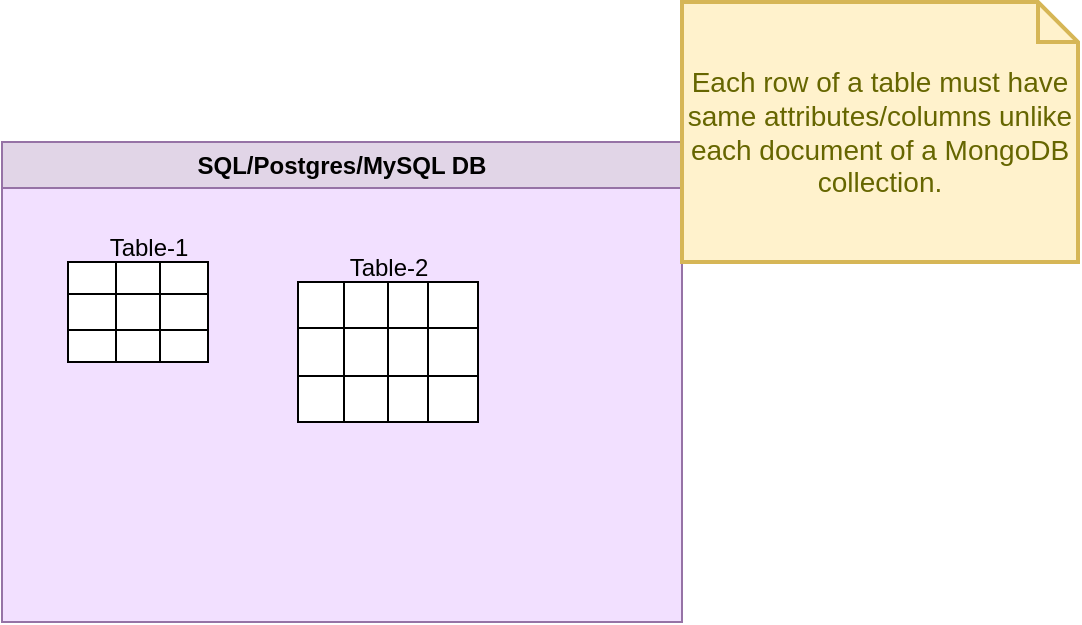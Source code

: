 <mxfile version="22.1.21" type="device" pages="6">
  <diagram id="k5qrtrpJw8TG3uplRVtx" name="SQL">
    <mxGraphModel dx="794" dy="574" grid="1" gridSize="10" guides="1" tooltips="1" connect="1" arrows="1" fold="1" page="1" pageScale="1" pageWidth="827" pageHeight="1169" math="0" shadow="0">
      <root>
        <mxCell id="0" />
        <mxCell id="1" parent="0" />
        <mxCell id="sP7ixQxAPLCycP2i60QZ-1" value="SQL/Postgres/MySQL DB" style="swimlane;whiteSpace=wrap;html=1;fillColor=#e1d5e7;strokeColor=#9673a6;swimlaneFillColor=#F2E0FF;" parent="1" vertex="1">
          <mxGeometry x="162" y="150" width="340" height="240" as="geometry" />
        </mxCell>
        <mxCell id="sP7ixQxAPLCycP2i60QZ-28" value="" style="shape=table;startSize=0;container=1;collapsible=0;childLayout=tableLayout;" parent="sP7ixQxAPLCycP2i60QZ-1" vertex="1">
          <mxGeometry x="148" y="70" width="90" height="70" as="geometry" />
        </mxCell>
        <mxCell id="sP7ixQxAPLCycP2i60QZ-29" value="" style="shape=tableRow;horizontal=0;startSize=0;swimlaneHead=0;swimlaneBody=0;strokeColor=inherit;top=0;left=0;bottom=0;right=0;collapsible=0;dropTarget=0;fillColor=none;points=[[0,0.5],[1,0.5]];portConstraint=eastwest;" parent="sP7ixQxAPLCycP2i60QZ-28" vertex="1">
          <mxGeometry width="90" height="23" as="geometry" />
        </mxCell>
        <mxCell id="sP7ixQxAPLCycP2i60QZ-30" value="" style="shape=partialRectangle;html=1;whiteSpace=wrap;connectable=0;strokeColor=inherit;overflow=hidden;fillColor=none;top=0;left=0;bottom=0;right=0;pointerEvents=1;" parent="sP7ixQxAPLCycP2i60QZ-29" vertex="1">
          <mxGeometry width="23" height="23" as="geometry">
            <mxRectangle width="23" height="23" as="alternateBounds" />
          </mxGeometry>
        </mxCell>
        <mxCell id="sP7ixQxAPLCycP2i60QZ-31" value="" style="shape=partialRectangle;html=1;whiteSpace=wrap;connectable=0;strokeColor=inherit;overflow=hidden;fillColor=none;top=0;left=0;bottom=0;right=0;pointerEvents=1;" parent="sP7ixQxAPLCycP2i60QZ-29" vertex="1">
          <mxGeometry x="23" width="22" height="23" as="geometry">
            <mxRectangle width="22" height="23" as="alternateBounds" />
          </mxGeometry>
        </mxCell>
        <mxCell id="sP7ixQxAPLCycP2i60QZ-32" value="" style="shape=partialRectangle;html=1;whiteSpace=wrap;connectable=0;strokeColor=inherit;overflow=hidden;fillColor=none;top=0;left=0;bottom=0;right=0;pointerEvents=1;" parent="sP7ixQxAPLCycP2i60QZ-29" vertex="1">
          <mxGeometry x="45" width="20" height="23" as="geometry">
            <mxRectangle width="20" height="23" as="alternateBounds" />
          </mxGeometry>
        </mxCell>
        <mxCell id="sP7ixQxAPLCycP2i60QZ-33" value="" style="shape=partialRectangle;html=1;whiteSpace=wrap;connectable=0;strokeColor=inherit;overflow=hidden;fillColor=none;top=0;left=0;bottom=0;right=0;pointerEvents=1;" parent="sP7ixQxAPLCycP2i60QZ-29" vertex="1">
          <mxGeometry x="65" width="25" height="23" as="geometry">
            <mxRectangle width="25" height="23" as="alternateBounds" />
          </mxGeometry>
        </mxCell>
        <mxCell id="sP7ixQxAPLCycP2i60QZ-34" value="" style="shape=tableRow;horizontal=0;startSize=0;swimlaneHead=0;swimlaneBody=0;strokeColor=inherit;top=0;left=0;bottom=0;right=0;collapsible=0;dropTarget=0;fillColor=none;points=[[0,0.5],[1,0.5]];portConstraint=eastwest;" parent="sP7ixQxAPLCycP2i60QZ-28" vertex="1">
          <mxGeometry y="23" width="90" height="24" as="geometry" />
        </mxCell>
        <mxCell id="sP7ixQxAPLCycP2i60QZ-35" value="" style="shape=partialRectangle;html=1;whiteSpace=wrap;connectable=0;strokeColor=inherit;overflow=hidden;fillColor=none;top=0;left=0;bottom=0;right=0;pointerEvents=1;" parent="sP7ixQxAPLCycP2i60QZ-34" vertex="1">
          <mxGeometry width="23" height="24" as="geometry">
            <mxRectangle width="23" height="24" as="alternateBounds" />
          </mxGeometry>
        </mxCell>
        <mxCell id="sP7ixQxAPLCycP2i60QZ-36" value="" style="shape=partialRectangle;html=1;whiteSpace=wrap;connectable=0;strokeColor=inherit;overflow=hidden;fillColor=none;top=0;left=0;bottom=0;right=0;pointerEvents=1;" parent="sP7ixQxAPLCycP2i60QZ-34" vertex="1">
          <mxGeometry x="23" width="22" height="24" as="geometry">
            <mxRectangle width="22" height="24" as="alternateBounds" />
          </mxGeometry>
        </mxCell>
        <mxCell id="sP7ixQxAPLCycP2i60QZ-37" value="" style="shape=partialRectangle;html=1;whiteSpace=wrap;connectable=0;strokeColor=inherit;overflow=hidden;fillColor=none;top=0;left=0;bottom=0;right=0;pointerEvents=1;" parent="sP7ixQxAPLCycP2i60QZ-34" vertex="1">
          <mxGeometry x="45" width="20" height="24" as="geometry">
            <mxRectangle width="20" height="24" as="alternateBounds" />
          </mxGeometry>
        </mxCell>
        <mxCell id="sP7ixQxAPLCycP2i60QZ-38" value="" style="shape=partialRectangle;html=1;whiteSpace=wrap;connectable=0;strokeColor=inherit;overflow=hidden;fillColor=none;top=0;left=0;bottom=0;right=0;pointerEvents=1;" parent="sP7ixQxAPLCycP2i60QZ-34" vertex="1">
          <mxGeometry x="65" width="25" height="24" as="geometry">
            <mxRectangle width="25" height="24" as="alternateBounds" />
          </mxGeometry>
        </mxCell>
        <mxCell id="sP7ixQxAPLCycP2i60QZ-39" value="" style="shape=tableRow;horizontal=0;startSize=0;swimlaneHead=0;swimlaneBody=0;strokeColor=inherit;top=0;left=0;bottom=0;right=0;collapsible=0;dropTarget=0;fillColor=none;points=[[0,0.5],[1,0.5]];portConstraint=eastwest;" parent="sP7ixQxAPLCycP2i60QZ-28" vertex="1">
          <mxGeometry y="47" width="90" height="23" as="geometry" />
        </mxCell>
        <mxCell id="sP7ixQxAPLCycP2i60QZ-40" value="" style="shape=partialRectangle;html=1;whiteSpace=wrap;connectable=0;strokeColor=inherit;overflow=hidden;fillColor=none;top=0;left=0;bottom=0;right=0;pointerEvents=1;" parent="sP7ixQxAPLCycP2i60QZ-39" vertex="1">
          <mxGeometry width="23" height="23" as="geometry">
            <mxRectangle width="23" height="23" as="alternateBounds" />
          </mxGeometry>
        </mxCell>
        <mxCell id="sP7ixQxAPLCycP2i60QZ-41" value="" style="shape=partialRectangle;html=1;whiteSpace=wrap;connectable=0;strokeColor=inherit;overflow=hidden;fillColor=none;top=0;left=0;bottom=0;right=0;pointerEvents=1;" parent="sP7ixQxAPLCycP2i60QZ-39" vertex="1">
          <mxGeometry x="23" width="22" height="23" as="geometry">
            <mxRectangle width="22" height="23" as="alternateBounds" />
          </mxGeometry>
        </mxCell>
        <mxCell id="sP7ixQxAPLCycP2i60QZ-42" value="" style="shape=partialRectangle;html=1;whiteSpace=wrap;connectable=0;strokeColor=inherit;overflow=hidden;fillColor=none;top=0;left=0;bottom=0;right=0;pointerEvents=1;" parent="sP7ixQxAPLCycP2i60QZ-39" vertex="1">
          <mxGeometry x="45" width="20" height="23" as="geometry">
            <mxRectangle width="20" height="23" as="alternateBounds" />
          </mxGeometry>
        </mxCell>
        <mxCell id="sP7ixQxAPLCycP2i60QZ-43" value="" style="shape=partialRectangle;html=1;whiteSpace=wrap;connectable=0;strokeColor=inherit;overflow=hidden;fillColor=none;top=0;left=0;bottom=0;right=0;pointerEvents=1;" parent="sP7ixQxAPLCycP2i60QZ-39" vertex="1">
          <mxGeometry x="65" width="25" height="23" as="geometry">
            <mxRectangle width="25" height="23" as="alternateBounds" />
          </mxGeometry>
        </mxCell>
        <mxCell id="sP7ixQxAPLCycP2i60QZ-47" value="Table-1" style="text;html=1;align=center;verticalAlign=middle;resizable=0;points=[];autosize=1;strokeColor=none;fillColor=none;" parent="sP7ixQxAPLCycP2i60QZ-1" vertex="1">
          <mxGeometry x="43" y="38" width="60" height="30" as="geometry" />
        </mxCell>
        <mxCell id="sP7ixQxAPLCycP2i60QZ-2" value="" style="shape=table;startSize=0;container=1;collapsible=0;childLayout=tableLayout;" parent="sP7ixQxAPLCycP2i60QZ-1" vertex="1">
          <mxGeometry x="33" y="60" width="70" height="50" as="geometry" />
        </mxCell>
        <mxCell id="sP7ixQxAPLCycP2i60QZ-3" value="" style="shape=tableRow;horizontal=0;startSize=0;swimlaneHead=0;swimlaneBody=0;strokeColor=inherit;top=0;left=0;bottom=0;right=0;collapsible=0;dropTarget=0;fillColor=none;points=[[0,0.5],[1,0.5]];portConstraint=eastwest;" parent="sP7ixQxAPLCycP2i60QZ-2" vertex="1">
          <mxGeometry width="70" height="16" as="geometry" />
        </mxCell>
        <mxCell id="sP7ixQxAPLCycP2i60QZ-4" value="" style="shape=partialRectangle;html=1;whiteSpace=wrap;connectable=0;strokeColor=inherit;overflow=hidden;fillColor=none;top=0;left=0;bottom=0;right=0;pointerEvents=1;" parent="sP7ixQxAPLCycP2i60QZ-3" vertex="1">
          <mxGeometry width="24" height="16" as="geometry">
            <mxRectangle width="24" height="16" as="alternateBounds" />
          </mxGeometry>
        </mxCell>
        <mxCell id="sP7ixQxAPLCycP2i60QZ-5" value="" style="shape=partialRectangle;html=1;whiteSpace=wrap;connectable=0;strokeColor=inherit;overflow=hidden;fillColor=none;top=0;left=0;bottom=0;right=0;pointerEvents=1;" parent="sP7ixQxAPLCycP2i60QZ-3" vertex="1">
          <mxGeometry x="24" width="22" height="16" as="geometry">
            <mxRectangle width="22" height="16" as="alternateBounds" />
          </mxGeometry>
        </mxCell>
        <mxCell id="sP7ixQxAPLCycP2i60QZ-6" value="" style="shape=partialRectangle;html=1;whiteSpace=wrap;connectable=0;strokeColor=inherit;overflow=hidden;fillColor=none;top=0;left=0;bottom=0;right=0;pointerEvents=1;" parent="sP7ixQxAPLCycP2i60QZ-3" vertex="1">
          <mxGeometry x="46" width="24" height="16" as="geometry">
            <mxRectangle width="24" height="16" as="alternateBounds" />
          </mxGeometry>
        </mxCell>
        <mxCell id="sP7ixQxAPLCycP2i60QZ-7" value="" style="shape=tableRow;horizontal=0;startSize=0;swimlaneHead=0;swimlaneBody=0;strokeColor=inherit;top=0;left=0;bottom=0;right=0;collapsible=0;dropTarget=0;fillColor=none;points=[[0,0.5],[1,0.5]];portConstraint=eastwest;" parent="sP7ixQxAPLCycP2i60QZ-2" vertex="1">
          <mxGeometry y="16" width="70" height="18" as="geometry" />
        </mxCell>
        <mxCell id="sP7ixQxAPLCycP2i60QZ-8" value="" style="shape=partialRectangle;html=1;whiteSpace=wrap;connectable=0;strokeColor=inherit;overflow=hidden;fillColor=none;top=0;left=0;bottom=0;right=0;pointerEvents=1;" parent="sP7ixQxAPLCycP2i60QZ-7" vertex="1">
          <mxGeometry width="24" height="18" as="geometry">
            <mxRectangle width="24" height="18" as="alternateBounds" />
          </mxGeometry>
        </mxCell>
        <mxCell id="sP7ixQxAPLCycP2i60QZ-9" value="" style="shape=partialRectangle;html=1;whiteSpace=wrap;connectable=0;strokeColor=inherit;overflow=hidden;fillColor=none;top=0;left=0;bottom=0;right=0;pointerEvents=1;" parent="sP7ixQxAPLCycP2i60QZ-7" vertex="1">
          <mxGeometry x="24" width="22" height="18" as="geometry">
            <mxRectangle width="22" height="18" as="alternateBounds" />
          </mxGeometry>
        </mxCell>
        <mxCell id="sP7ixQxAPLCycP2i60QZ-10" value="" style="shape=partialRectangle;html=1;whiteSpace=wrap;connectable=0;strokeColor=inherit;overflow=hidden;fillColor=none;top=0;left=0;bottom=0;right=0;pointerEvents=1;" parent="sP7ixQxAPLCycP2i60QZ-7" vertex="1">
          <mxGeometry x="46" width="24" height="18" as="geometry">
            <mxRectangle width="24" height="18" as="alternateBounds" />
          </mxGeometry>
        </mxCell>
        <mxCell id="sP7ixQxAPLCycP2i60QZ-11" value="" style="shape=tableRow;horizontal=0;startSize=0;swimlaneHead=0;swimlaneBody=0;strokeColor=inherit;top=0;left=0;bottom=0;right=0;collapsible=0;dropTarget=0;fillColor=none;points=[[0,0.5],[1,0.5]];portConstraint=eastwest;" parent="sP7ixQxAPLCycP2i60QZ-2" vertex="1">
          <mxGeometry y="34" width="70" height="16" as="geometry" />
        </mxCell>
        <mxCell id="sP7ixQxAPLCycP2i60QZ-12" value="" style="shape=partialRectangle;html=1;whiteSpace=wrap;connectable=0;strokeColor=inherit;overflow=hidden;fillColor=none;top=0;left=0;bottom=0;right=0;pointerEvents=1;" parent="sP7ixQxAPLCycP2i60QZ-11" vertex="1">
          <mxGeometry width="24" height="16" as="geometry">
            <mxRectangle width="24" height="16" as="alternateBounds" />
          </mxGeometry>
        </mxCell>
        <mxCell id="sP7ixQxAPLCycP2i60QZ-13" value="" style="shape=partialRectangle;html=1;whiteSpace=wrap;connectable=0;strokeColor=inherit;overflow=hidden;fillColor=none;top=0;left=0;bottom=0;right=0;pointerEvents=1;" parent="sP7ixQxAPLCycP2i60QZ-11" vertex="1">
          <mxGeometry x="24" width="22" height="16" as="geometry">
            <mxRectangle width="22" height="16" as="alternateBounds" />
          </mxGeometry>
        </mxCell>
        <mxCell id="sP7ixQxAPLCycP2i60QZ-14" value="" style="shape=partialRectangle;html=1;whiteSpace=wrap;connectable=0;strokeColor=inherit;overflow=hidden;fillColor=none;top=0;left=0;bottom=0;right=0;pointerEvents=1;" parent="sP7ixQxAPLCycP2i60QZ-11" vertex="1">
          <mxGeometry x="46" width="24" height="16" as="geometry">
            <mxRectangle width="24" height="16" as="alternateBounds" />
          </mxGeometry>
        </mxCell>
        <mxCell id="sP7ixQxAPLCycP2i60QZ-50" value="Table-2" style="text;html=1;align=center;verticalAlign=middle;resizable=0;points=[];autosize=1;strokeColor=none;fillColor=none;" parent="sP7ixQxAPLCycP2i60QZ-1" vertex="1">
          <mxGeometry x="163" y="48" width="60" height="30" as="geometry" />
        </mxCell>
        <mxCell id="-wKQaxjKUrIBYNQMqFe5-1" value="Each row of a table must have same attributes/columns unlike each document of a MongoDB collection." style="shape=note;strokeWidth=2;fontSize=14;size=20;whiteSpace=wrap;html=1;fillColor=#fff2cc;strokeColor=#d6b656;fontColor=#666600;" vertex="1" parent="1">
          <mxGeometry x="502" y="80" width="198" height="130" as="geometry" />
        </mxCell>
      </root>
    </mxGraphModel>
  </diagram>
  <diagram name="Mongo" id="XLjK4cUPcVmoAKNOZjyu">
    <mxGraphModel dx="1323" dy="2126" grid="1" gridSize="10" guides="1" tooltips="1" connect="1" arrows="1" fold="1" page="1" pageScale="1" pageWidth="827" pageHeight="1169" math="0" shadow="0">
      <root>
        <mxCell id="0" />
        <mxCell id="1" parent="0" />
        <mxCell id="Qd2gG1e_kSbbneyEBhzk-156" value="SQL DB" style="swimlane;whiteSpace=wrap;html=1;fillColor=#f0a30a;fontColor=#000000;strokeColor=#BD7000;" vertex="1" parent="1">
          <mxGeometry x="237" y="-785" width="213" height="605" as="geometry" />
        </mxCell>
        <mxCell id="ffew5tkf1WwCdqNga-uB-65" value="Mongo DB server (at URL)" style="swimlane;whiteSpace=wrap;html=1;swimlaneFillColor=#CCFFCC;fillColor=#00CC00;" parent="1" vertex="1">
          <mxGeometry x="90" y="70" width="1770" height="790" as="geometry" />
        </mxCell>
        <mxCell id="ffew5tkf1WwCdqNga-uB-2" value="&lt;font color=&quot;#ffffff&quot;&gt;Database-1&lt;/font&gt;" style="swimlane;whiteSpace=wrap;html=1;startSize=30;fillColor=#994C00;swimlaneFillColor=#FFCC99;" parent="ffew5tkf1WwCdqNga-uB-65" vertex="1">
          <mxGeometry x="50" y="100" width="590" height="310" as="geometry">
            <mxRectangle x="180" y="160" width="110" height="40" as="alternateBounds" />
          </mxGeometry>
        </mxCell>
        <mxCell id="ffew5tkf1WwCdqNga-uB-3" value="collection-1" style="swimlane;whiteSpace=wrap;html=1;fillColor=#9C8180;swimlaneFillColor=#FACFCE;" parent="ffew5tkf1WwCdqNga-uB-2" vertex="1">
          <mxGeometry x="10" y="50" width="240" height="220" as="geometry">
            <mxRectangle x="10" y="50" width="110" height="30" as="alternateBounds" />
          </mxGeometry>
        </mxCell>
        <mxCell id="ffew5tkf1WwCdqNga-uB-21" value="" style="edgeStyle=orthogonalEdgeStyle;rounded=0;orthogonalLoop=1;jettySize=auto;html=1;strokeColor=#FF3399;" parent="ffew5tkf1WwCdqNga-uB-3" source="ffew5tkf1WwCdqNga-uB-4" target="ffew5tkf1WwCdqNga-uB-11" edge="1">
          <mxGeometry relative="1" as="geometry" />
        </mxCell>
        <mxCell id="ffew5tkf1WwCdqNga-uB-4" value="&lt;font style=&quot;font-size: 7px;&quot;&gt;Document&lt;/font&gt;" style="whiteSpace=wrap;html=1;shape=mxgraph.basic.document" parent="ffew5tkf1WwCdqNga-uB-3" vertex="1">
          <mxGeometry x="40" y="30" width="40" height="60" as="geometry" />
        </mxCell>
        <mxCell id="ffew5tkf1WwCdqNga-uB-12" value="&lt;font style=&quot;font-size: 7px;&quot;&gt;Document&lt;/font&gt;" style="whiteSpace=wrap;html=1;shape=mxgraph.basic.document" parent="ffew5tkf1WwCdqNga-uB-3" vertex="1">
          <mxGeometry x="184" y="30" width="40" height="60" as="geometry" />
        </mxCell>
        <mxCell id="ffew5tkf1WwCdqNga-uB-22" value="" style="edgeStyle=orthogonalEdgeStyle;rounded=0;orthogonalLoop=1;jettySize=auto;html=1;strokeColor=#FF3399;" parent="ffew5tkf1WwCdqNga-uB-3" source="ffew5tkf1WwCdqNga-uB-11" target="ffew5tkf1WwCdqNga-uB-12" edge="1">
          <mxGeometry relative="1" as="geometry" />
        </mxCell>
        <mxCell id="ffew5tkf1WwCdqNga-uB-11" value="&lt;font style=&quot;font-size: 7px;&quot;&gt;Document&lt;/font&gt;" style="whiteSpace=wrap;html=1;shape=mxgraph.basic.document" parent="ffew5tkf1WwCdqNga-uB-3" vertex="1">
          <mxGeometry x="118.5" y="30" width="40" height="60" as="geometry" />
        </mxCell>
        <mxCell id="ffew5tkf1WwCdqNga-uB-20" style="edgeStyle=orthogonalEdgeStyle;rounded=0;orthogonalLoop=1;jettySize=auto;html=1;entryX=0;entryY=0.5;entryDx=0;entryDy=0;entryPerimeter=0;exitX=0;exitY=0.5;exitDx=0;exitDy=0;exitPerimeter=0;strokeColor=#FF3399;" parent="ffew5tkf1WwCdqNga-uB-3" source="ffew5tkf1WwCdqNga-uB-10" target="ffew5tkf1WwCdqNga-uB-4" edge="1">
          <mxGeometry relative="1" as="geometry" />
        </mxCell>
        <mxCell id="ffew5tkf1WwCdqNga-uB-27" value="&lt;font style=&quot;font-size: 8px;&quot;&gt;iterate across all docs of a collection&lt;/font&gt;" style="edgeLabel;html=1;align=center;verticalAlign=middle;resizable=0;points=[];" parent="ffew5tkf1WwCdqNga-uB-20" vertex="1" connectable="0">
          <mxGeometry x="0.071" y="-1" relative="1" as="geometry">
            <mxPoint x="49" y="4" as="offset" />
          </mxGeometry>
        </mxCell>
        <mxCell id="ffew5tkf1WwCdqNga-uB-10" value="&lt;font style=&quot;font-size: 7px;&quot;&gt;Document&lt;/font&gt;" style="whiteSpace=wrap;html=1;shape=mxgraph.basic.document" parent="ffew5tkf1WwCdqNga-uB-3" vertex="1">
          <mxGeometry x="40" y="140" width="40" height="60" as="geometry" />
        </mxCell>
        <mxCell id="ffew5tkf1WwCdqNga-uB-24" value="" style="edgeStyle=orthogonalEdgeStyle;rounded=0;orthogonalLoop=1;jettySize=auto;html=1;strokeColor=#FF3399;" parent="ffew5tkf1WwCdqNga-uB-3" source="ffew5tkf1WwCdqNga-uB-9" target="ffew5tkf1WwCdqNga-uB-10" edge="1">
          <mxGeometry relative="1" as="geometry" />
        </mxCell>
        <mxCell id="ffew5tkf1WwCdqNga-uB-9" value="&lt;font style=&quot;font-size: 7px;&quot;&gt;Document&lt;/font&gt;" style="whiteSpace=wrap;html=1;shape=mxgraph.basic.document" parent="ffew5tkf1WwCdqNga-uB-3" vertex="1">
          <mxGeometry x="118.5" y="140" width="40" height="60" as="geometry" />
        </mxCell>
        <mxCell id="ffew5tkf1WwCdqNga-uB-23" value="" style="edgeStyle=orthogonalEdgeStyle;rounded=0;orthogonalLoop=1;jettySize=auto;html=1;entryX=1;entryY=0.5;entryDx=0;entryDy=0;entryPerimeter=0;strokeColor=#FF3399;" parent="ffew5tkf1WwCdqNga-uB-3" source="ffew5tkf1WwCdqNga-uB-12" target="ffew5tkf1WwCdqNga-uB-9" edge="1">
          <mxGeometry relative="1" as="geometry">
            <Array as="points">
              <mxPoint x="229" y="60" />
              <mxPoint x="229" y="170" />
            </Array>
          </mxGeometry>
        </mxCell>
        <mxCell id="ffew5tkf1WwCdqNga-uB-28" value="collection-2" style="swimlane;whiteSpace=wrap;html=1;fillColor=#9C8180;swimlaneFillColor=#FACFCE;" parent="ffew5tkf1WwCdqNga-uB-2" vertex="1">
          <mxGeometry x="320" y="50" width="240" height="220" as="geometry">
            <mxRectangle x="10" y="50" width="110" height="30" as="alternateBounds" />
          </mxGeometry>
        </mxCell>
        <mxCell id="ffew5tkf1WwCdqNga-uB-29" value="" style="edgeStyle=orthogonalEdgeStyle;rounded=0;orthogonalLoop=1;jettySize=auto;html=1;strokeColor=#FF3399;" parent="ffew5tkf1WwCdqNga-uB-28" source="ffew5tkf1WwCdqNga-uB-30" target="ffew5tkf1WwCdqNga-uB-33" edge="1">
          <mxGeometry relative="1" as="geometry" />
        </mxCell>
        <mxCell id="ffew5tkf1WwCdqNga-uB-30" value="&lt;font style=&quot;font-size: 7px;&quot;&gt;Document&lt;/font&gt;" style="whiteSpace=wrap;html=1;shape=mxgraph.basic.document" parent="ffew5tkf1WwCdqNga-uB-28" vertex="1">
          <mxGeometry x="40" y="30" width="40" height="60" as="geometry" />
        </mxCell>
        <mxCell id="ffew5tkf1WwCdqNga-uB-31" value="&lt;font style=&quot;font-size: 7px;&quot;&gt;Document&lt;/font&gt;" style="whiteSpace=wrap;html=1;shape=mxgraph.basic.document" parent="ffew5tkf1WwCdqNga-uB-28" vertex="1">
          <mxGeometry x="184" y="30" width="40" height="60" as="geometry" />
        </mxCell>
        <mxCell id="ffew5tkf1WwCdqNga-uB-32" value="" style="edgeStyle=orthogonalEdgeStyle;rounded=0;orthogonalLoop=1;jettySize=auto;html=1;strokeColor=#FF3399;" parent="ffew5tkf1WwCdqNga-uB-28" source="ffew5tkf1WwCdqNga-uB-33" target="ffew5tkf1WwCdqNga-uB-31" edge="1">
          <mxGeometry relative="1" as="geometry" />
        </mxCell>
        <mxCell id="ffew5tkf1WwCdqNga-uB-33" value="&lt;font style=&quot;font-size: 7px;&quot;&gt;Document&lt;/font&gt;" style="whiteSpace=wrap;html=1;shape=mxgraph.basic.document" parent="ffew5tkf1WwCdqNga-uB-28" vertex="1">
          <mxGeometry x="118.5" y="40" width="21.5" height="40" as="geometry" />
        </mxCell>
        <mxCell id="ffew5tkf1WwCdqNga-uB-34" style="edgeStyle=orthogonalEdgeStyle;rounded=0;orthogonalLoop=1;jettySize=auto;html=1;entryX=0;entryY=0.5;entryDx=0;entryDy=0;entryPerimeter=0;exitX=0;exitY=0.5;exitDx=0;exitDy=0;exitPerimeter=0;strokeColor=#FF3399;" parent="ffew5tkf1WwCdqNga-uB-28" source="ffew5tkf1WwCdqNga-uB-36" target="ffew5tkf1WwCdqNga-uB-30" edge="1">
          <mxGeometry relative="1" as="geometry" />
        </mxCell>
        <mxCell id="ffew5tkf1WwCdqNga-uB-35" value="&lt;font style=&quot;font-size: 8px;&quot;&gt;iterate across all docs of a collection&lt;/font&gt;" style="edgeLabel;html=1;align=center;verticalAlign=middle;resizable=0;points=[];" parent="ffew5tkf1WwCdqNga-uB-34" vertex="1" connectable="0">
          <mxGeometry x="0.071" y="-1" relative="1" as="geometry">
            <mxPoint x="49" y="4" as="offset" />
          </mxGeometry>
        </mxCell>
        <mxCell id="ffew5tkf1WwCdqNga-uB-36" value="&lt;font style=&quot;font-size: 7px;&quot;&gt;Document&lt;/font&gt;" style="whiteSpace=wrap;html=1;shape=mxgraph.basic.document" parent="ffew5tkf1WwCdqNga-uB-28" vertex="1">
          <mxGeometry x="40" y="140" width="40" height="60" as="geometry" />
        </mxCell>
        <mxCell id="ffew5tkf1WwCdqNga-uB-37" value="" style="edgeStyle=orthogonalEdgeStyle;rounded=0;orthogonalLoop=1;jettySize=auto;html=1;strokeColor=#FF3399;" parent="ffew5tkf1WwCdqNga-uB-28" source="ffew5tkf1WwCdqNga-uB-38" target="ffew5tkf1WwCdqNga-uB-36" edge="1">
          <mxGeometry relative="1" as="geometry" />
        </mxCell>
        <mxCell id="ffew5tkf1WwCdqNga-uB-38" value="&lt;font style=&quot;font-size: 7px;&quot;&gt;Document&lt;/font&gt;" style="whiteSpace=wrap;html=1;shape=mxgraph.basic.document" parent="ffew5tkf1WwCdqNga-uB-28" vertex="1">
          <mxGeometry x="118.5" y="140" width="61.5" height="60" as="geometry" />
        </mxCell>
        <mxCell id="ffew5tkf1WwCdqNga-uB-39" value="" style="edgeStyle=orthogonalEdgeStyle;rounded=0;orthogonalLoop=1;jettySize=auto;html=1;entryX=1;entryY=0.5;entryDx=0;entryDy=0;entryPerimeter=0;strokeColor=#FF3399;" parent="ffew5tkf1WwCdqNga-uB-28" source="ffew5tkf1WwCdqNga-uB-31" target="ffew5tkf1WwCdqNga-uB-38" edge="1">
          <mxGeometry relative="1" as="geometry">
            <Array as="points">
              <mxPoint x="229" y="60" />
              <mxPoint x="229" y="170" />
            </Array>
          </mxGeometry>
        </mxCell>
        <mxCell id="ffew5tkf1WwCdqNga-uB-40" value="Database-2" style="swimlane;whiteSpace=wrap;html=1;startSize=30;fillColor=#994C00;fontColor=#FFFFFF;swimlaneFillColor=#FFCC99;" parent="ffew5tkf1WwCdqNga-uB-65" vertex="1">
          <mxGeometry x="890" y="100" width="730" height="530" as="geometry">
            <mxRectangle x="180" y="160" width="110" height="40" as="alternateBounds" />
          </mxGeometry>
        </mxCell>
        <mxCell id="ffew5tkf1WwCdqNga-uB-41" value="collection-1" style="swimlane;whiteSpace=wrap;html=1;fillColor=#9C8180;swimlaneFillColor=#FACFCE;" parent="ffew5tkf1WwCdqNga-uB-40" vertex="1">
          <mxGeometry x="10" y="50" width="240" height="220" as="geometry">
            <mxRectangle x="10" y="50" width="110" height="30" as="alternateBounds" />
          </mxGeometry>
        </mxCell>
        <mxCell id="ffew5tkf1WwCdqNga-uB-42" value="" style="edgeStyle=orthogonalEdgeStyle;rounded=0;orthogonalLoop=1;jettySize=auto;html=1;strokeColor=#FF3399;" parent="ffew5tkf1WwCdqNga-uB-41" source="ffew5tkf1WwCdqNga-uB-43" target="ffew5tkf1WwCdqNga-uB-46" edge="1">
          <mxGeometry relative="1" as="geometry" />
        </mxCell>
        <mxCell id="ffew5tkf1WwCdqNga-uB-43" value="&lt;font style=&quot;font-size: 7px;&quot;&gt;Document&lt;/font&gt;" style="whiteSpace=wrap;html=1;shape=mxgraph.basic.document" parent="ffew5tkf1WwCdqNga-uB-41" vertex="1">
          <mxGeometry x="40" y="30" width="40" height="60" as="geometry" />
        </mxCell>
        <mxCell id="ffew5tkf1WwCdqNga-uB-44" value="&lt;font style=&quot;font-size: 7px;&quot;&gt;Document&lt;/font&gt;" style="whiteSpace=wrap;html=1;shape=mxgraph.basic.document" parent="ffew5tkf1WwCdqNga-uB-41" vertex="1">
          <mxGeometry x="184" y="30" width="40" height="60" as="geometry" />
        </mxCell>
        <mxCell id="ffew5tkf1WwCdqNga-uB-45" value="" style="edgeStyle=orthogonalEdgeStyle;rounded=0;orthogonalLoop=1;jettySize=auto;html=1;strokeColor=#FF3399;" parent="ffew5tkf1WwCdqNga-uB-41" source="ffew5tkf1WwCdqNga-uB-46" target="ffew5tkf1WwCdqNga-uB-44" edge="1">
          <mxGeometry relative="1" as="geometry" />
        </mxCell>
        <mxCell id="ffew5tkf1WwCdqNga-uB-46" value="&lt;font style=&quot;font-size: 7px;&quot;&gt;Document&lt;/font&gt;" style="whiteSpace=wrap;html=1;shape=mxgraph.basic.document" parent="ffew5tkf1WwCdqNga-uB-41" vertex="1">
          <mxGeometry x="118.5" y="30" width="40" height="60" as="geometry" />
        </mxCell>
        <mxCell id="ffew5tkf1WwCdqNga-uB-47" style="edgeStyle=orthogonalEdgeStyle;rounded=0;orthogonalLoop=1;jettySize=auto;html=1;entryX=0;entryY=0.5;entryDx=0;entryDy=0;entryPerimeter=0;exitX=0;exitY=0.5;exitDx=0;exitDy=0;exitPerimeter=0;strokeColor=#FF3399;" parent="ffew5tkf1WwCdqNga-uB-41" source="ffew5tkf1WwCdqNga-uB-49" target="ffew5tkf1WwCdqNga-uB-43" edge="1">
          <mxGeometry relative="1" as="geometry" />
        </mxCell>
        <mxCell id="ffew5tkf1WwCdqNga-uB-48" value="&lt;font style=&quot;font-size: 8px;&quot;&gt;iterate across all docs of a collection&lt;/font&gt;" style="edgeLabel;html=1;align=center;verticalAlign=middle;resizable=0;points=[];" parent="ffew5tkf1WwCdqNga-uB-47" vertex="1" connectable="0">
          <mxGeometry x="0.071" y="-1" relative="1" as="geometry">
            <mxPoint x="49" y="4" as="offset" />
          </mxGeometry>
        </mxCell>
        <mxCell id="ffew5tkf1WwCdqNga-uB-49" value="&lt;font style=&quot;font-size: 7px;&quot;&gt;Document&lt;/font&gt;" style="whiteSpace=wrap;html=1;shape=mxgraph.basic.document" parent="ffew5tkf1WwCdqNga-uB-41" vertex="1">
          <mxGeometry x="40" y="140" width="40" height="60" as="geometry" />
        </mxCell>
        <mxCell id="ffew5tkf1WwCdqNga-uB-50" value="" style="edgeStyle=orthogonalEdgeStyle;rounded=0;orthogonalLoop=1;jettySize=auto;html=1;strokeColor=#FF3399;" parent="ffew5tkf1WwCdqNga-uB-41" source="ffew5tkf1WwCdqNga-uB-51" target="ffew5tkf1WwCdqNga-uB-49" edge="1">
          <mxGeometry relative="1" as="geometry" />
        </mxCell>
        <mxCell id="ffew5tkf1WwCdqNga-uB-51" value="&lt;font style=&quot;font-size: 7px;&quot;&gt;Document&lt;/font&gt;" style="whiteSpace=wrap;html=1;shape=mxgraph.basic.document" parent="ffew5tkf1WwCdqNga-uB-41" vertex="1">
          <mxGeometry x="118.5" y="140" width="40" height="60" as="geometry" />
        </mxCell>
        <mxCell id="ffew5tkf1WwCdqNga-uB-52" value="" style="edgeStyle=orthogonalEdgeStyle;rounded=0;orthogonalLoop=1;jettySize=auto;html=1;entryX=1;entryY=0.5;entryDx=0;entryDy=0;entryPerimeter=0;strokeColor=#FF3399;" parent="ffew5tkf1WwCdqNga-uB-41" source="ffew5tkf1WwCdqNga-uB-44" target="ffew5tkf1WwCdqNga-uB-51" edge="1">
          <mxGeometry relative="1" as="geometry">
            <Array as="points">
              <mxPoint x="229" y="60" />
              <mxPoint x="229" y="170" />
            </Array>
          </mxGeometry>
        </mxCell>
        <mxCell id="ffew5tkf1WwCdqNga-uB-53" value="collection-2" style="swimlane;whiteSpace=wrap;html=1;fillColor=#9C8180;swimlaneFillColor=#FACFCE;" parent="ffew5tkf1WwCdqNga-uB-40" vertex="1">
          <mxGeometry x="320" y="50" width="240" height="220" as="geometry">
            <mxRectangle x="10" y="50" width="110" height="30" as="alternateBounds" />
          </mxGeometry>
        </mxCell>
        <mxCell id="ffew5tkf1WwCdqNga-uB-54" value="" style="edgeStyle=orthogonalEdgeStyle;rounded=0;orthogonalLoop=1;jettySize=auto;html=1;strokeColor=#FF3399;" parent="ffew5tkf1WwCdqNga-uB-53" source="ffew5tkf1WwCdqNga-uB-55" target="ffew5tkf1WwCdqNga-uB-58" edge="1">
          <mxGeometry relative="1" as="geometry" />
        </mxCell>
        <mxCell id="ffew5tkf1WwCdqNga-uB-55" value="&lt;font style=&quot;font-size: 7px;&quot;&gt;Document&lt;/font&gt;" style="whiteSpace=wrap;html=1;shape=mxgraph.basic.document" parent="ffew5tkf1WwCdqNga-uB-53" vertex="1">
          <mxGeometry x="40" y="30" width="40" height="60" as="geometry" />
        </mxCell>
        <mxCell id="ffew5tkf1WwCdqNga-uB-56" value="&lt;font style=&quot;font-size: 7px;&quot;&gt;Document&lt;/font&gt;" style="whiteSpace=wrap;html=1;shape=mxgraph.basic.document" parent="ffew5tkf1WwCdqNga-uB-53" vertex="1">
          <mxGeometry x="184" y="30" width="40" height="60" as="geometry" />
        </mxCell>
        <mxCell id="ffew5tkf1WwCdqNga-uB-57" value="" style="edgeStyle=orthogonalEdgeStyle;rounded=0;orthogonalLoop=1;jettySize=auto;html=1;strokeColor=#FF3399;" parent="ffew5tkf1WwCdqNga-uB-53" source="ffew5tkf1WwCdqNga-uB-58" target="ffew5tkf1WwCdqNga-uB-56" edge="1">
          <mxGeometry relative="1" as="geometry" />
        </mxCell>
        <mxCell id="ffew5tkf1WwCdqNga-uB-58" value="&lt;font style=&quot;font-size: 7px;&quot;&gt;Document&lt;/font&gt;" style="whiteSpace=wrap;html=1;shape=mxgraph.basic.document" parent="ffew5tkf1WwCdqNga-uB-53" vertex="1">
          <mxGeometry x="118.5" y="30" width="40" height="60" as="geometry" />
        </mxCell>
        <mxCell id="ffew5tkf1WwCdqNga-uB-59" style="edgeStyle=orthogonalEdgeStyle;rounded=0;orthogonalLoop=1;jettySize=auto;html=1;entryX=0;entryY=0.5;entryDx=0;entryDy=0;entryPerimeter=0;exitX=0;exitY=0.5;exitDx=0;exitDy=0;exitPerimeter=0;strokeColor=#FF3399;" parent="ffew5tkf1WwCdqNga-uB-53" source="ffew5tkf1WwCdqNga-uB-61" target="ffew5tkf1WwCdqNga-uB-55" edge="1">
          <mxGeometry relative="1" as="geometry" />
        </mxCell>
        <mxCell id="ffew5tkf1WwCdqNga-uB-60" value="&lt;font style=&quot;font-size: 8px;&quot;&gt;iterate across all docs of a collection&lt;/font&gt;" style="edgeLabel;html=1;align=center;verticalAlign=middle;resizable=0;points=[];" parent="ffew5tkf1WwCdqNga-uB-59" vertex="1" connectable="0">
          <mxGeometry x="0.071" y="-1" relative="1" as="geometry">
            <mxPoint x="49" y="4" as="offset" />
          </mxGeometry>
        </mxCell>
        <mxCell id="ffew5tkf1WwCdqNga-uB-61" value="&lt;font style=&quot;font-size: 7px;&quot;&gt;Document&lt;/font&gt;" style="whiteSpace=wrap;html=1;shape=mxgraph.basic.document" parent="ffew5tkf1WwCdqNga-uB-53" vertex="1">
          <mxGeometry x="40" y="140" width="40" height="60" as="geometry" />
        </mxCell>
        <mxCell id="ffew5tkf1WwCdqNga-uB-62" value="" style="edgeStyle=orthogonalEdgeStyle;rounded=0;orthogonalLoop=1;jettySize=auto;html=1;strokeColor=#FF3399;" parent="ffew5tkf1WwCdqNga-uB-53" source="ffew5tkf1WwCdqNga-uB-63" target="ffew5tkf1WwCdqNga-uB-61" edge="1">
          <mxGeometry relative="1" as="geometry" />
        </mxCell>
        <mxCell id="ffew5tkf1WwCdqNga-uB-63" value="&lt;font style=&quot;font-size: 7px;&quot;&gt;Document&lt;/font&gt;" style="whiteSpace=wrap;html=1;shape=mxgraph.basic.document" parent="ffew5tkf1WwCdqNga-uB-53" vertex="1">
          <mxGeometry x="118.5" y="140" width="40" height="60" as="geometry" />
        </mxCell>
        <mxCell id="ffew5tkf1WwCdqNga-uB-64" value="" style="edgeStyle=orthogonalEdgeStyle;rounded=0;orthogonalLoop=1;jettySize=auto;html=1;entryX=1;entryY=0.5;entryDx=0;entryDy=0;entryPerimeter=0;strokeColor=#FF3399;" parent="ffew5tkf1WwCdqNga-uB-53" source="ffew5tkf1WwCdqNga-uB-56" target="ffew5tkf1WwCdqNga-uB-63" edge="1">
          <mxGeometry relative="1" as="geometry">
            <Array as="points">
              <mxPoint x="229" y="60" />
              <mxPoint x="229" y="170" />
            </Array>
          </mxGeometry>
        </mxCell>
        <mxCell id="ffew5tkf1WwCdqNga-uB-66" value="collection-1" style="swimlane;whiteSpace=wrap;html=1;fillColor=#9C8180;swimlaneFillColor=#FACFCE;" parent="ffew5tkf1WwCdqNga-uB-40" vertex="1">
          <mxGeometry x="21" y="290" width="240" height="220" as="geometry">
            <mxRectangle x="10" y="50" width="110" height="30" as="alternateBounds" />
          </mxGeometry>
        </mxCell>
        <mxCell id="ffew5tkf1WwCdqNga-uB-67" value="" style="edgeStyle=orthogonalEdgeStyle;rounded=0;orthogonalLoop=1;jettySize=auto;html=1;strokeColor=#FF3399;" parent="ffew5tkf1WwCdqNga-uB-66" source="ffew5tkf1WwCdqNga-uB-68" target="ffew5tkf1WwCdqNga-uB-71" edge="1">
          <mxGeometry relative="1" as="geometry" />
        </mxCell>
        <mxCell id="ffew5tkf1WwCdqNga-uB-68" value="&lt;font style=&quot;font-size: 7px;&quot;&gt;Document&lt;/font&gt;" style="whiteSpace=wrap;html=1;shape=mxgraph.basic.document" parent="ffew5tkf1WwCdqNga-uB-66" vertex="1">
          <mxGeometry x="40" y="30" width="40" height="60" as="geometry" />
        </mxCell>
        <mxCell id="ffew5tkf1WwCdqNga-uB-69" value="&lt;font style=&quot;font-size: 7px;&quot;&gt;Document&lt;/font&gt;" style="whiteSpace=wrap;html=1;shape=mxgraph.basic.document" parent="ffew5tkf1WwCdqNga-uB-66" vertex="1">
          <mxGeometry x="184" y="30" width="40" height="60" as="geometry" />
        </mxCell>
        <mxCell id="ffew5tkf1WwCdqNga-uB-70" value="" style="edgeStyle=orthogonalEdgeStyle;rounded=0;orthogonalLoop=1;jettySize=auto;html=1;strokeColor=#FF3399;" parent="ffew5tkf1WwCdqNga-uB-66" source="ffew5tkf1WwCdqNga-uB-71" target="ffew5tkf1WwCdqNga-uB-69" edge="1">
          <mxGeometry relative="1" as="geometry" />
        </mxCell>
        <mxCell id="ffew5tkf1WwCdqNga-uB-71" value="&lt;font style=&quot;font-size: 7px;&quot;&gt;Document&lt;/font&gt;" style="whiteSpace=wrap;html=1;shape=mxgraph.basic.document" parent="ffew5tkf1WwCdqNga-uB-66" vertex="1">
          <mxGeometry x="118.5" y="30" width="40" height="60" as="geometry" />
        </mxCell>
        <mxCell id="ffew5tkf1WwCdqNga-uB-72" style="edgeStyle=orthogonalEdgeStyle;rounded=0;orthogonalLoop=1;jettySize=auto;html=1;entryX=0;entryY=0.5;entryDx=0;entryDy=0;entryPerimeter=0;exitX=0;exitY=0.5;exitDx=0;exitDy=0;exitPerimeter=0;strokeColor=#FF3399;" parent="ffew5tkf1WwCdqNga-uB-66" source="ffew5tkf1WwCdqNga-uB-74" target="ffew5tkf1WwCdqNga-uB-68" edge="1">
          <mxGeometry relative="1" as="geometry" />
        </mxCell>
        <mxCell id="ffew5tkf1WwCdqNga-uB-73" value="&lt;font style=&quot;font-size: 8px;&quot;&gt;iterate across all docs of a collection&lt;/font&gt;" style="edgeLabel;html=1;align=center;verticalAlign=middle;resizable=0;points=[];" parent="ffew5tkf1WwCdqNga-uB-72" vertex="1" connectable="0">
          <mxGeometry x="0.071" y="-1" relative="1" as="geometry">
            <mxPoint x="49" y="4" as="offset" />
          </mxGeometry>
        </mxCell>
        <mxCell id="ffew5tkf1WwCdqNga-uB-74" value="&lt;font style=&quot;font-size: 7px;&quot;&gt;Document&lt;/font&gt;" style="whiteSpace=wrap;html=1;shape=mxgraph.basic.document" parent="ffew5tkf1WwCdqNga-uB-66" vertex="1">
          <mxGeometry x="40" y="140" width="40" height="60" as="geometry" />
        </mxCell>
        <mxCell id="ffew5tkf1WwCdqNga-uB-75" value="" style="edgeStyle=orthogonalEdgeStyle;rounded=0;orthogonalLoop=1;jettySize=auto;html=1;strokeColor=#FF3399;" parent="ffew5tkf1WwCdqNga-uB-66" source="ffew5tkf1WwCdqNga-uB-76" target="ffew5tkf1WwCdqNga-uB-74" edge="1">
          <mxGeometry relative="1" as="geometry" />
        </mxCell>
        <mxCell id="ffew5tkf1WwCdqNga-uB-76" value="&lt;font style=&quot;font-size: 7px;&quot;&gt;Document&lt;/font&gt;" style="whiteSpace=wrap;html=1;shape=mxgraph.basic.document" parent="ffew5tkf1WwCdqNga-uB-66" vertex="1">
          <mxGeometry x="118.5" y="140" width="40" height="60" as="geometry" />
        </mxCell>
        <mxCell id="ffew5tkf1WwCdqNga-uB-77" value="" style="edgeStyle=orthogonalEdgeStyle;rounded=0;orthogonalLoop=1;jettySize=auto;html=1;entryX=1;entryY=0.5;entryDx=0;entryDy=0;entryPerimeter=0;strokeColor=#FF3399;" parent="ffew5tkf1WwCdqNga-uB-66" source="ffew5tkf1WwCdqNga-uB-69" target="ffew5tkf1WwCdqNga-uB-76" edge="1">
          <mxGeometry relative="1" as="geometry">
            <Array as="points">
              <mxPoint x="229" y="60" />
              <mxPoint x="229" y="170" />
            </Array>
          </mxGeometry>
        </mxCell>
        <mxCell id="rjLvqUV_YvkArp9_3DEU-1" value="The documents could be of different schema/data structure, unlike each row of a table in case of SQL DB." style="shape=note;strokeWidth=2;fontSize=14;size=20;whiteSpace=wrap;html=1;fillColor=#fff2cc;strokeColor=#d6b656;fontColor=#666600;" vertex="1" parent="1">
          <mxGeometry x="630" y="-40" width="130" height="130" as="geometry" />
        </mxCell>
        <mxCell id="Qd2gG1e_kSbbneyEBhzk-1" value="" style="shape=table;startSize=0;container=1;collapsible=0;childLayout=tableLayout;" vertex="1" parent="1">
          <mxGeometry x="327.5" y="-252" width="70" height="52" as="geometry" />
        </mxCell>
        <mxCell id="Qd2gG1e_kSbbneyEBhzk-2" value="" style="shape=tableRow;horizontal=0;startSize=0;swimlaneHead=0;swimlaneBody=0;strokeColor=inherit;top=0;left=0;bottom=0;right=0;collapsible=0;dropTarget=0;fillColor=none;points=[[0,0.5],[1,0.5]];portConstraint=eastwest;" vertex="1" parent="Qd2gG1e_kSbbneyEBhzk-1">
          <mxGeometry width="70" height="16" as="geometry" />
        </mxCell>
        <mxCell id="Qd2gG1e_kSbbneyEBhzk-3" value="" style="shape=partialRectangle;html=1;whiteSpace=wrap;connectable=0;strokeColor=inherit;overflow=hidden;fillColor=none;top=0;left=0;bottom=0;right=0;pointerEvents=1;" vertex="1" parent="Qd2gG1e_kSbbneyEBhzk-2">
          <mxGeometry width="24" height="16" as="geometry">
            <mxRectangle width="24" height="16" as="alternateBounds" />
          </mxGeometry>
        </mxCell>
        <mxCell id="Qd2gG1e_kSbbneyEBhzk-4" value="" style="shape=partialRectangle;html=1;whiteSpace=wrap;connectable=0;strokeColor=inherit;overflow=hidden;fillColor=none;top=0;left=0;bottom=0;right=0;pointerEvents=1;" vertex="1" parent="Qd2gG1e_kSbbneyEBhzk-2">
          <mxGeometry x="24" width="22" height="16" as="geometry">
            <mxRectangle width="22" height="16" as="alternateBounds" />
          </mxGeometry>
        </mxCell>
        <mxCell id="Qd2gG1e_kSbbneyEBhzk-5" value="" style="shape=partialRectangle;html=1;whiteSpace=wrap;connectable=0;strokeColor=inherit;overflow=hidden;fillColor=none;top=0;left=0;bottom=0;right=0;pointerEvents=1;" vertex="1" parent="Qd2gG1e_kSbbneyEBhzk-2">
          <mxGeometry x="46" width="24" height="16" as="geometry">
            <mxRectangle width="24" height="16" as="alternateBounds" />
          </mxGeometry>
        </mxCell>
        <mxCell id="Qd2gG1e_kSbbneyEBhzk-6" value="" style="shape=tableRow;horizontal=0;startSize=0;swimlaneHead=0;swimlaneBody=0;strokeColor=inherit;top=0;left=0;bottom=0;right=0;collapsible=0;dropTarget=0;fillColor=none;points=[[0,0.5],[1,0.5]];portConstraint=eastwest;" vertex="1" parent="Qd2gG1e_kSbbneyEBhzk-1">
          <mxGeometry y="16" width="70" height="20" as="geometry" />
        </mxCell>
        <mxCell id="Qd2gG1e_kSbbneyEBhzk-7" value="" style="shape=partialRectangle;html=1;whiteSpace=wrap;connectable=0;strokeColor=inherit;overflow=hidden;fillColor=none;top=0;left=0;bottom=0;right=0;pointerEvents=1;" vertex="1" parent="Qd2gG1e_kSbbneyEBhzk-6">
          <mxGeometry width="24" height="20" as="geometry">
            <mxRectangle width="24" height="20" as="alternateBounds" />
          </mxGeometry>
        </mxCell>
        <mxCell id="Qd2gG1e_kSbbneyEBhzk-8" value="" style="shape=partialRectangle;html=1;whiteSpace=wrap;connectable=0;strokeColor=inherit;overflow=hidden;fillColor=none;top=0;left=0;bottom=0;right=0;pointerEvents=1;" vertex="1" parent="Qd2gG1e_kSbbneyEBhzk-6">
          <mxGeometry x="24" width="22" height="20" as="geometry">
            <mxRectangle width="22" height="20" as="alternateBounds" />
          </mxGeometry>
        </mxCell>
        <mxCell id="Qd2gG1e_kSbbneyEBhzk-9" value="" style="shape=partialRectangle;html=1;whiteSpace=wrap;connectable=0;strokeColor=inherit;overflow=hidden;fillColor=none;top=0;left=0;bottom=0;right=0;pointerEvents=1;" vertex="1" parent="Qd2gG1e_kSbbneyEBhzk-6">
          <mxGeometry x="46" width="24" height="20" as="geometry">
            <mxRectangle width="24" height="20" as="alternateBounds" />
          </mxGeometry>
        </mxCell>
        <mxCell id="Qd2gG1e_kSbbneyEBhzk-10" value="" style="shape=tableRow;horizontal=0;startSize=0;swimlaneHead=0;swimlaneBody=0;strokeColor=inherit;top=0;left=0;bottom=0;right=0;collapsible=0;dropTarget=0;fillColor=none;points=[[0,0.5],[1,0.5]];portConstraint=eastwest;" vertex="1" parent="Qd2gG1e_kSbbneyEBhzk-1">
          <mxGeometry y="36" width="70" height="16" as="geometry" />
        </mxCell>
        <mxCell id="Qd2gG1e_kSbbneyEBhzk-11" value="" style="shape=partialRectangle;html=1;whiteSpace=wrap;connectable=0;strokeColor=inherit;overflow=hidden;fillColor=none;top=0;left=0;bottom=0;right=0;pointerEvents=1;" vertex="1" parent="Qd2gG1e_kSbbneyEBhzk-10">
          <mxGeometry width="24" height="16" as="geometry">
            <mxRectangle width="24" height="16" as="alternateBounds" />
          </mxGeometry>
        </mxCell>
        <mxCell id="Qd2gG1e_kSbbneyEBhzk-12" value="" style="shape=partialRectangle;html=1;whiteSpace=wrap;connectable=0;strokeColor=inherit;overflow=hidden;fillColor=none;top=0;left=0;bottom=0;right=0;pointerEvents=1;" vertex="1" parent="Qd2gG1e_kSbbneyEBhzk-10">
          <mxGeometry x="24" width="22" height="16" as="geometry">
            <mxRectangle width="22" height="16" as="alternateBounds" />
          </mxGeometry>
        </mxCell>
        <mxCell id="Qd2gG1e_kSbbneyEBhzk-13" value="" style="shape=partialRectangle;html=1;whiteSpace=wrap;connectable=0;strokeColor=inherit;overflow=hidden;fillColor=none;top=0;left=0;bottom=0;right=0;pointerEvents=1;" vertex="1" parent="Qd2gG1e_kSbbneyEBhzk-10">
          <mxGeometry x="46" width="24" height="16" as="geometry">
            <mxRectangle width="24" height="16" as="alternateBounds" />
          </mxGeometry>
        </mxCell>
        <mxCell id="Qd2gG1e_kSbbneyEBhzk-14" value="&lt;font style=&quot;font-size: 7px;&quot;&gt;Document&lt;/font&gt;" style="whiteSpace=wrap;html=1;shape=mxgraph.basic.document;strokeColor=#FF3333;" vertex="1" parent="1">
          <mxGeometry x="510" y="-249" width="40" height="46" as="geometry" />
        </mxCell>
        <mxCell id="Qd2gG1e_kSbbneyEBhzk-15" value="" style="rounded=1;whiteSpace=wrap;html=1;fillColor=none;strokeColor=#FF3333;fontColor=#ffffff;" vertex="1" parent="1">
          <mxGeometry x="317.5" y="-238" width="90" height="24" as="geometry" />
        </mxCell>
        <mxCell id="Qd2gG1e_kSbbneyEBhzk-16" style="edgeStyle=orthogonalEdgeStyle;rounded=0;orthogonalLoop=1;jettySize=auto;html=1;entryX=0;entryY=0.5;entryDx=0;entryDy=0;entryPerimeter=0;" edge="1" parent="1" source="Qd2gG1e_kSbbneyEBhzk-15" target="Qd2gG1e_kSbbneyEBhzk-14">
          <mxGeometry relative="1" as="geometry" />
        </mxCell>
        <mxCell id="Qd2gG1e_kSbbneyEBhzk-17" value="&lt;font style=&quot;font-size: 10px;&quot;&gt;equivalent to&lt;/font&gt;" style="edgeLabel;html=1;align=center;verticalAlign=middle;resizable=0;points=[];" vertex="1" connectable="0" parent="Qd2gG1e_kSbbneyEBhzk-16">
          <mxGeometry x="-0.286" y="1" relative="1" as="geometry">
            <mxPoint x="7" as="offset" />
          </mxGeometry>
        </mxCell>
        <mxCell id="Qd2gG1e_kSbbneyEBhzk-18" value="&lt;font style=&quot;font-size: 7px;&quot;&gt;Row&lt;/font&gt;" style="text;html=1;align=center;verticalAlign=middle;resizable=0;points=[];autosize=1;strokeColor=none;fillColor=none;" vertex="1" parent="1">
          <mxGeometry x="282.5" y="-244" width="40" height="30" as="geometry" />
        </mxCell>
        <mxCell id="Qd2gG1e_kSbbneyEBhzk-19" value="" style="shape=table;startSize=0;container=1;collapsible=0;childLayout=tableLayout;" vertex="1" parent="1">
          <mxGeometry x="267" y="-585" width="70" height="52" as="geometry" />
        </mxCell>
        <mxCell id="Qd2gG1e_kSbbneyEBhzk-20" value="" style="shape=tableRow;horizontal=0;startSize=0;swimlaneHead=0;swimlaneBody=0;strokeColor=inherit;top=0;left=0;bottom=0;right=0;collapsible=0;dropTarget=0;fillColor=none;points=[[0,0.5],[1,0.5]];portConstraint=eastwest;" vertex="1" parent="Qd2gG1e_kSbbneyEBhzk-19">
          <mxGeometry width="70" height="16" as="geometry" />
        </mxCell>
        <mxCell id="Qd2gG1e_kSbbneyEBhzk-21" value="" style="shape=partialRectangle;html=1;whiteSpace=wrap;connectable=0;strokeColor=inherit;overflow=hidden;fillColor=none;top=0;left=0;bottom=0;right=0;pointerEvents=1;" vertex="1" parent="Qd2gG1e_kSbbneyEBhzk-20">
          <mxGeometry width="24" height="16" as="geometry">
            <mxRectangle width="24" height="16" as="alternateBounds" />
          </mxGeometry>
        </mxCell>
        <mxCell id="Qd2gG1e_kSbbneyEBhzk-22" value="" style="shape=partialRectangle;html=1;whiteSpace=wrap;connectable=0;strokeColor=inherit;overflow=hidden;fillColor=none;top=0;left=0;bottom=0;right=0;pointerEvents=1;" vertex="1" parent="Qd2gG1e_kSbbneyEBhzk-20">
          <mxGeometry x="24" width="22" height="16" as="geometry">
            <mxRectangle width="22" height="16" as="alternateBounds" />
          </mxGeometry>
        </mxCell>
        <mxCell id="Qd2gG1e_kSbbneyEBhzk-23" value="" style="shape=partialRectangle;html=1;whiteSpace=wrap;connectable=0;strokeColor=inherit;overflow=hidden;fillColor=none;top=0;left=0;bottom=0;right=0;pointerEvents=1;" vertex="1" parent="Qd2gG1e_kSbbneyEBhzk-20">
          <mxGeometry x="46" width="24" height="16" as="geometry">
            <mxRectangle width="24" height="16" as="alternateBounds" />
          </mxGeometry>
        </mxCell>
        <mxCell id="Qd2gG1e_kSbbneyEBhzk-24" value="" style="shape=tableRow;horizontal=0;startSize=0;swimlaneHead=0;swimlaneBody=0;strokeColor=inherit;top=0;left=0;bottom=0;right=0;collapsible=0;dropTarget=0;fillColor=none;points=[[0,0.5],[1,0.5]];portConstraint=eastwest;" vertex="1" parent="Qd2gG1e_kSbbneyEBhzk-19">
          <mxGeometry y="16" width="70" height="20" as="geometry" />
        </mxCell>
        <mxCell id="Qd2gG1e_kSbbneyEBhzk-25" value="" style="shape=partialRectangle;html=1;whiteSpace=wrap;connectable=0;strokeColor=inherit;overflow=hidden;fillColor=none;top=0;left=0;bottom=0;right=0;pointerEvents=1;" vertex="1" parent="Qd2gG1e_kSbbneyEBhzk-24">
          <mxGeometry width="24" height="20" as="geometry">
            <mxRectangle width="24" height="20" as="alternateBounds" />
          </mxGeometry>
        </mxCell>
        <mxCell id="Qd2gG1e_kSbbneyEBhzk-26" value="" style="shape=partialRectangle;html=1;whiteSpace=wrap;connectable=0;strokeColor=inherit;overflow=hidden;fillColor=none;top=0;left=0;bottom=0;right=0;pointerEvents=1;" vertex="1" parent="Qd2gG1e_kSbbneyEBhzk-24">
          <mxGeometry x="24" width="22" height="20" as="geometry">
            <mxRectangle width="22" height="20" as="alternateBounds" />
          </mxGeometry>
        </mxCell>
        <mxCell id="Qd2gG1e_kSbbneyEBhzk-27" value="" style="shape=partialRectangle;html=1;whiteSpace=wrap;connectable=0;strokeColor=inherit;overflow=hidden;fillColor=none;top=0;left=0;bottom=0;right=0;pointerEvents=1;" vertex="1" parent="Qd2gG1e_kSbbneyEBhzk-24">
          <mxGeometry x="46" width="24" height="20" as="geometry">
            <mxRectangle width="24" height="20" as="alternateBounds" />
          </mxGeometry>
        </mxCell>
        <mxCell id="Qd2gG1e_kSbbneyEBhzk-28" value="" style="shape=tableRow;horizontal=0;startSize=0;swimlaneHead=0;swimlaneBody=0;strokeColor=inherit;top=0;left=0;bottom=0;right=0;collapsible=0;dropTarget=0;fillColor=none;points=[[0,0.5],[1,0.5]];portConstraint=eastwest;" vertex="1" parent="Qd2gG1e_kSbbneyEBhzk-19">
          <mxGeometry y="36" width="70" height="16" as="geometry" />
        </mxCell>
        <mxCell id="Qd2gG1e_kSbbneyEBhzk-29" value="" style="shape=partialRectangle;html=1;whiteSpace=wrap;connectable=0;strokeColor=inherit;overflow=hidden;fillColor=none;top=0;left=0;bottom=0;right=0;pointerEvents=1;" vertex="1" parent="Qd2gG1e_kSbbneyEBhzk-28">
          <mxGeometry width="24" height="16" as="geometry">
            <mxRectangle width="24" height="16" as="alternateBounds" />
          </mxGeometry>
        </mxCell>
        <mxCell id="Qd2gG1e_kSbbneyEBhzk-30" value="" style="shape=partialRectangle;html=1;whiteSpace=wrap;connectable=0;strokeColor=inherit;overflow=hidden;fillColor=none;top=0;left=0;bottom=0;right=0;pointerEvents=1;" vertex="1" parent="Qd2gG1e_kSbbneyEBhzk-28">
          <mxGeometry x="24" width="22" height="16" as="geometry">
            <mxRectangle width="22" height="16" as="alternateBounds" />
          </mxGeometry>
        </mxCell>
        <mxCell id="Qd2gG1e_kSbbneyEBhzk-31" value="" style="shape=partialRectangle;html=1;whiteSpace=wrap;connectable=0;strokeColor=inherit;overflow=hidden;fillColor=none;top=0;left=0;bottom=0;right=0;pointerEvents=1;" vertex="1" parent="Qd2gG1e_kSbbneyEBhzk-28">
          <mxGeometry x="46" width="24" height="16" as="geometry">
            <mxRectangle width="24" height="16" as="alternateBounds" />
          </mxGeometry>
        </mxCell>
        <mxCell id="Qd2gG1e_kSbbneyEBhzk-32" value="" style="shape=table;startSize=0;container=1;collapsible=0;childLayout=tableLayout;" vertex="1" parent="1">
          <mxGeometry x="267" y="-667" width="70" height="68" as="geometry" />
        </mxCell>
        <mxCell id="Qd2gG1e_kSbbneyEBhzk-33" value="" style="shape=tableRow;horizontal=0;startSize=0;swimlaneHead=0;swimlaneBody=0;strokeColor=inherit;top=0;left=0;bottom=0;right=0;collapsible=0;dropTarget=0;fillColor=none;points=[[0,0.5],[1,0.5]];portConstraint=eastwest;" vertex="1" parent="Qd2gG1e_kSbbneyEBhzk-32">
          <mxGeometry width="70" height="16" as="geometry" />
        </mxCell>
        <mxCell id="Qd2gG1e_kSbbneyEBhzk-34" value="" style="shape=partialRectangle;html=1;whiteSpace=wrap;connectable=0;strokeColor=inherit;overflow=hidden;fillColor=none;top=0;left=0;bottom=0;right=0;pointerEvents=1;" vertex="1" parent="Qd2gG1e_kSbbneyEBhzk-33">
          <mxGeometry width="24" height="16" as="geometry">
            <mxRectangle width="24" height="16" as="alternateBounds" />
          </mxGeometry>
        </mxCell>
        <mxCell id="Qd2gG1e_kSbbneyEBhzk-35" value="" style="shape=partialRectangle;html=1;whiteSpace=wrap;connectable=0;strokeColor=inherit;overflow=hidden;fillColor=none;top=0;left=0;bottom=0;right=0;pointerEvents=1;" vertex="1" parent="Qd2gG1e_kSbbneyEBhzk-33">
          <mxGeometry x="24" width="22" height="16" as="geometry">
            <mxRectangle width="22" height="16" as="alternateBounds" />
          </mxGeometry>
        </mxCell>
        <mxCell id="Qd2gG1e_kSbbneyEBhzk-36" value="" style="shape=partialRectangle;html=1;whiteSpace=wrap;connectable=0;strokeColor=inherit;overflow=hidden;fillColor=none;top=0;left=0;bottom=0;right=0;pointerEvents=1;" vertex="1" parent="Qd2gG1e_kSbbneyEBhzk-33">
          <mxGeometry x="46" width="24" height="16" as="geometry">
            <mxRectangle width="24" height="16" as="alternateBounds" />
          </mxGeometry>
        </mxCell>
        <mxCell id="Qd2gG1e_kSbbneyEBhzk-37" value="" style="shape=tableRow;horizontal=0;startSize=0;swimlaneHead=0;swimlaneBody=0;strokeColor=inherit;top=0;left=0;bottom=0;right=0;collapsible=0;dropTarget=0;fillColor=none;points=[[0,0.5],[1,0.5]];portConstraint=eastwest;" vertex="1" parent="Qd2gG1e_kSbbneyEBhzk-32">
          <mxGeometry y="16" width="70" height="20" as="geometry" />
        </mxCell>
        <mxCell id="Qd2gG1e_kSbbneyEBhzk-38" value="" style="shape=partialRectangle;html=1;whiteSpace=wrap;connectable=0;strokeColor=inherit;overflow=hidden;fillColor=none;top=0;left=0;bottom=0;right=0;pointerEvents=1;" vertex="1" parent="Qd2gG1e_kSbbneyEBhzk-37">
          <mxGeometry width="24" height="20" as="geometry">
            <mxRectangle width="24" height="20" as="alternateBounds" />
          </mxGeometry>
        </mxCell>
        <mxCell id="Qd2gG1e_kSbbneyEBhzk-39" value="" style="shape=partialRectangle;html=1;whiteSpace=wrap;connectable=0;strokeColor=inherit;overflow=hidden;fillColor=none;top=0;left=0;bottom=0;right=0;pointerEvents=1;" vertex="1" parent="Qd2gG1e_kSbbneyEBhzk-37">
          <mxGeometry x="24" width="22" height="20" as="geometry">
            <mxRectangle width="22" height="20" as="alternateBounds" />
          </mxGeometry>
        </mxCell>
        <mxCell id="Qd2gG1e_kSbbneyEBhzk-40" value="" style="shape=partialRectangle;html=1;whiteSpace=wrap;connectable=0;strokeColor=inherit;overflow=hidden;fillColor=none;top=0;left=0;bottom=0;right=0;pointerEvents=1;" vertex="1" parent="Qd2gG1e_kSbbneyEBhzk-37">
          <mxGeometry x="46" width="24" height="20" as="geometry">
            <mxRectangle width="24" height="20" as="alternateBounds" />
          </mxGeometry>
        </mxCell>
        <mxCell id="Qd2gG1e_kSbbneyEBhzk-58" value="" style="shape=tableRow;horizontal=0;startSize=0;swimlaneHead=0;swimlaneBody=0;strokeColor=inherit;top=0;left=0;bottom=0;right=0;collapsible=0;dropTarget=0;fillColor=none;points=[[0,0.5],[1,0.5]];portConstraint=eastwest;" vertex="1" parent="Qd2gG1e_kSbbneyEBhzk-32">
          <mxGeometry y="36" width="70" height="16" as="geometry" />
        </mxCell>
        <mxCell id="Qd2gG1e_kSbbneyEBhzk-59" value="" style="shape=partialRectangle;html=1;whiteSpace=wrap;connectable=0;strokeColor=inherit;overflow=hidden;fillColor=none;top=0;left=0;bottom=0;right=0;pointerEvents=1;" vertex="1" parent="Qd2gG1e_kSbbneyEBhzk-58">
          <mxGeometry width="24" height="16" as="geometry">
            <mxRectangle width="24" height="16" as="alternateBounds" />
          </mxGeometry>
        </mxCell>
        <mxCell id="Qd2gG1e_kSbbneyEBhzk-60" value="" style="shape=partialRectangle;html=1;whiteSpace=wrap;connectable=0;strokeColor=inherit;overflow=hidden;fillColor=none;top=0;left=0;bottom=0;right=0;pointerEvents=1;" vertex="1" parent="Qd2gG1e_kSbbneyEBhzk-58">
          <mxGeometry x="24" width="22" height="16" as="geometry">
            <mxRectangle width="22" height="16" as="alternateBounds" />
          </mxGeometry>
        </mxCell>
        <mxCell id="Qd2gG1e_kSbbneyEBhzk-61" value="&lt;span style=&quot;white-space: pre;&quot;&gt;&#x9;&lt;/span&gt;&lt;span style=&quot;white-space: pre;&quot;&gt;&#x9;&lt;/span&gt;&lt;span style=&quot;white-space: pre;&quot;&gt;&#x9;&lt;/span&gt;" style="shape=partialRectangle;html=1;whiteSpace=wrap;connectable=0;strokeColor=inherit;overflow=hidden;fillColor=none;top=0;left=0;bottom=0;right=0;pointerEvents=1;" vertex="1" parent="Qd2gG1e_kSbbneyEBhzk-58">
          <mxGeometry x="46" width="24" height="16" as="geometry">
            <mxRectangle width="24" height="16" as="alternateBounds" />
          </mxGeometry>
        </mxCell>
        <mxCell id="Qd2gG1e_kSbbneyEBhzk-41" value="" style="shape=tableRow;horizontal=0;startSize=0;swimlaneHead=0;swimlaneBody=0;strokeColor=inherit;top=0;left=0;bottom=0;right=0;collapsible=0;dropTarget=0;fillColor=none;points=[[0,0.5],[1,0.5]];portConstraint=eastwest;" vertex="1" parent="Qd2gG1e_kSbbneyEBhzk-32">
          <mxGeometry y="52" width="70" height="16" as="geometry" />
        </mxCell>
        <mxCell id="Qd2gG1e_kSbbneyEBhzk-42" value="" style="shape=partialRectangle;html=1;whiteSpace=wrap;connectable=0;strokeColor=inherit;overflow=hidden;fillColor=none;top=0;left=0;bottom=0;right=0;pointerEvents=1;" vertex="1" parent="Qd2gG1e_kSbbneyEBhzk-41">
          <mxGeometry width="24" height="16" as="geometry">
            <mxRectangle width="24" height="16" as="alternateBounds" />
          </mxGeometry>
        </mxCell>
        <mxCell id="Qd2gG1e_kSbbneyEBhzk-43" value="" style="shape=partialRectangle;html=1;whiteSpace=wrap;connectable=0;strokeColor=inherit;overflow=hidden;fillColor=none;top=0;left=0;bottom=0;right=0;pointerEvents=1;" vertex="1" parent="Qd2gG1e_kSbbneyEBhzk-41">
          <mxGeometry x="24" width="22" height="16" as="geometry">
            <mxRectangle width="22" height="16" as="alternateBounds" />
          </mxGeometry>
        </mxCell>
        <mxCell id="Qd2gG1e_kSbbneyEBhzk-44" value="&lt;span style=&quot;white-space: pre;&quot;&gt;&#x9;&lt;/span&gt;&lt;span style=&quot;white-space: pre;&quot;&gt;&#x9;&lt;/span&gt;&lt;span style=&quot;white-space: pre;&quot;&gt;&#x9;&lt;/span&gt;" style="shape=partialRectangle;html=1;whiteSpace=wrap;connectable=0;strokeColor=inherit;overflow=hidden;fillColor=none;top=0;left=0;bottom=0;right=0;pointerEvents=1;" vertex="1" parent="Qd2gG1e_kSbbneyEBhzk-41">
          <mxGeometry x="46" width="24" height="16" as="geometry">
            <mxRectangle width="24" height="16" as="alternateBounds" />
          </mxGeometry>
        </mxCell>
        <mxCell id="Qd2gG1e_kSbbneyEBhzk-45" value="" style="shape=table;startSize=0;container=1;collapsible=0;childLayout=tableLayout;" vertex="1" parent="1">
          <mxGeometry x="357" y="-637" width="70" height="52" as="geometry" />
        </mxCell>
        <mxCell id="Qd2gG1e_kSbbneyEBhzk-46" value="" style="shape=tableRow;horizontal=0;startSize=0;swimlaneHead=0;swimlaneBody=0;strokeColor=inherit;top=0;left=0;bottom=0;right=0;collapsible=0;dropTarget=0;fillColor=none;points=[[0,0.5],[1,0.5]];portConstraint=eastwest;" vertex="1" parent="Qd2gG1e_kSbbneyEBhzk-45">
          <mxGeometry width="70" height="16" as="geometry" />
        </mxCell>
        <mxCell id="Qd2gG1e_kSbbneyEBhzk-47" value="" style="shape=partialRectangle;html=1;whiteSpace=wrap;connectable=0;strokeColor=inherit;overflow=hidden;fillColor=none;top=0;left=0;bottom=0;right=0;pointerEvents=1;" vertex="1" parent="Qd2gG1e_kSbbneyEBhzk-46">
          <mxGeometry width="24" height="16" as="geometry">
            <mxRectangle width="24" height="16" as="alternateBounds" />
          </mxGeometry>
        </mxCell>
        <mxCell id="Qd2gG1e_kSbbneyEBhzk-48" value="" style="shape=partialRectangle;html=1;whiteSpace=wrap;connectable=0;strokeColor=inherit;overflow=hidden;fillColor=none;top=0;left=0;bottom=0;right=0;pointerEvents=1;" vertex="1" parent="Qd2gG1e_kSbbneyEBhzk-46">
          <mxGeometry x="24" width="22" height="16" as="geometry">
            <mxRectangle width="22" height="16" as="alternateBounds" />
          </mxGeometry>
        </mxCell>
        <mxCell id="Qd2gG1e_kSbbneyEBhzk-49" value="" style="shape=partialRectangle;html=1;whiteSpace=wrap;connectable=0;strokeColor=inherit;overflow=hidden;fillColor=none;top=0;left=0;bottom=0;right=0;pointerEvents=1;" vertex="1" parent="Qd2gG1e_kSbbneyEBhzk-46">
          <mxGeometry x="46" width="24" height="16" as="geometry">
            <mxRectangle width="24" height="16" as="alternateBounds" />
          </mxGeometry>
        </mxCell>
        <mxCell id="Qd2gG1e_kSbbneyEBhzk-50" value="" style="shape=tableRow;horizontal=0;startSize=0;swimlaneHead=0;swimlaneBody=0;strokeColor=inherit;top=0;left=0;bottom=0;right=0;collapsible=0;dropTarget=0;fillColor=none;points=[[0,0.5],[1,0.5]];portConstraint=eastwest;" vertex="1" parent="Qd2gG1e_kSbbneyEBhzk-45">
          <mxGeometry y="16" width="70" height="20" as="geometry" />
        </mxCell>
        <mxCell id="Qd2gG1e_kSbbneyEBhzk-51" value="" style="shape=partialRectangle;html=1;whiteSpace=wrap;connectable=0;strokeColor=inherit;overflow=hidden;fillColor=none;top=0;left=0;bottom=0;right=0;pointerEvents=1;" vertex="1" parent="Qd2gG1e_kSbbneyEBhzk-50">
          <mxGeometry width="24" height="20" as="geometry">
            <mxRectangle width="24" height="20" as="alternateBounds" />
          </mxGeometry>
        </mxCell>
        <mxCell id="Qd2gG1e_kSbbneyEBhzk-52" value="" style="shape=partialRectangle;html=1;whiteSpace=wrap;connectable=0;strokeColor=inherit;overflow=hidden;fillColor=none;top=0;left=0;bottom=0;right=0;pointerEvents=1;" vertex="1" parent="Qd2gG1e_kSbbneyEBhzk-50">
          <mxGeometry x="24" width="22" height="20" as="geometry">
            <mxRectangle width="22" height="20" as="alternateBounds" />
          </mxGeometry>
        </mxCell>
        <mxCell id="Qd2gG1e_kSbbneyEBhzk-53" value="" style="shape=partialRectangle;html=1;whiteSpace=wrap;connectable=0;strokeColor=inherit;overflow=hidden;fillColor=none;top=0;left=0;bottom=0;right=0;pointerEvents=1;" vertex="1" parent="Qd2gG1e_kSbbneyEBhzk-50">
          <mxGeometry x="46" width="24" height="20" as="geometry">
            <mxRectangle width="24" height="20" as="alternateBounds" />
          </mxGeometry>
        </mxCell>
        <mxCell id="Qd2gG1e_kSbbneyEBhzk-54" value="" style="shape=tableRow;horizontal=0;startSize=0;swimlaneHead=0;swimlaneBody=0;strokeColor=inherit;top=0;left=0;bottom=0;right=0;collapsible=0;dropTarget=0;fillColor=none;points=[[0,0.5],[1,0.5]];portConstraint=eastwest;" vertex="1" parent="Qd2gG1e_kSbbneyEBhzk-45">
          <mxGeometry y="36" width="70" height="16" as="geometry" />
        </mxCell>
        <mxCell id="Qd2gG1e_kSbbneyEBhzk-55" value="" style="shape=partialRectangle;html=1;whiteSpace=wrap;connectable=0;strokeColor=inherit;overflow=hidden;fillColor=none;top=0;left=0;bottom=0;right=0;pointerEvents=1;" vertex="1" parent="Qd2gG1e_kSbbneyEBhzk-54">
          <mxGeometry width="24" height="16" as="geometry">
            <mxRectangle width="24" height="16" as="alternateBounds" />
          </mxGeometry>
        </mxCell>
        <mxCell id="Qd2gG1e_kSbbneyEBhzk-56" value="" style="shape=partialRectangle;html=1;whiteSpace=wrap;connectable=0;strokeColor=inherit;overflow=hidden;fillColor=none;top=0;left=0;bottom=0;right=0;pointerEvents=1;" vertex="1" parent="Qd2gG1e_kSbbneyEBhzk-54">
          <mxGeometry x="24" width="22" height="16" as="geometry">
            <mxRectangle width="22" height="16" as="alternateBounds" />
          </mxGeometry>
        </mxCell>
        <mxCell id="Qd2gG1e_kSbbneyEBhzk-57" value="" style="shape=partialRectangle;html=1;whiteSpace=wrap;connectable=0;strokeColor=inherit;overflow=hidden;fillColor=none;top=0;left=0;bottom=0;right=0;pointerEvents=1;" vertex="1" parent="Qd2gG1e_kSbbneyEBhzk-54">
          <mxGeometry x="46" width="24" height="16" as="geometry">
            <mxRectangle width="24" height="16" as="alternateBounds" />
          </mxGeometry>
        </mxCell>
        <mxCell id="Qd2gG1e_kSbbneyEBhzk-166" style="edgeStyle=orthogonalEdgeStyle;rounded=0;orthogonalLoop=1;jettySize=auto;html=1;exitX=0.75;exitY=0;exitDx=0;exitDy=0;entryX=0.25;entryY=0;entryDx=0;entryDy=0;" edge="1" parent="1" source="Qd2gG1e_kSbbneyEBhzk-62" target="Qd2gG1e_kSbbneyEBhzk-153">
          <mxGeometry relative="1" as="geometry" />
        </mxCell>
        <mxCell id="Qd2gG1e_kSbbneyEBhzk-167" value="equivalent to" style="edgeLabel;html=1;align=center;verticalAlign=middle;resizable=0;points=[];" vertex="1" connectable="0" parent="Qd2gG1e_kSbbneyEBhzk-166">
          <mxGeometry x="-0.274" y="1" relative="1" as="geometry">
            <mxPoint as="offset" />
          </mxGeometry>
        </mxCell>
        <mxCell id="Qd2gG1e_kSbbneyEBhzk-62" value="" style="rounded=1;whiteSpace=wrap;html=1;fillColor=none;strokeColor=#FF3333;fontColor=#ffffff;" vertex="1" parent="1">
          <mxGeometry x="257" y="-730" width="180" height="260" as="geometry" />
        </mxCell>
        <mxCell id="Qd2gG1e_kSbbneyEBhzk-63" value="&lt;font style=&quot;font-size: 7px;&quot;&gt;Document&lt;/font&gt;" style="whiteSpace=wrap;html=1;shape=mxgraph.basic.document" vertex="1" parent="1">
          <mxGeometry x="500" y="-416" width="50" height="20" as="geometry" />
        </mxCell>
        <mxCell id="Qd2gG1e_kSbbneyEBhzk-64" value="&lt;font style=&quot;font-size: 7px;&quot;&gt;Document&lt;/font&gt;" style="whiteSpace=wrap;html=1;shape=mxgraph.basic.document" vertex="1" parent="1">
          <mxGeometry x="550" y="-377" width="80" height="22" as="geometry" />
        </mxCell>
        <mxCell id="Qd2gG1e_kSbbneyEBhzk-65" value="&lt;font style=&quot;font-size: 7px;&quot;&gt;Document&lt;/font&gt;" style="whiteSpace=wrap;html=1;shape=mxgraph.basic.document" vertex="1" parent="1">
          <mxGeometry x="500" y="-386" width="40" height="40" as="geometry" />
        </mxCell>
        <mxCell id="Qd2gG1e_kSbbneyEBhzk-66" value="&lt;font style=&quot;font-size: 7px;&quot;&gt;Document&lt;/font&gt;" style="whiteSpace=wrap;html=1;shape=mxgraph.basic.document" vertex="1" parent="1">
          <mxGeometry x="560" y="-421" width="40" height="30" as="geometry" />
        </mxCell>
        <mxCell id="Qd2gG1e_kSbbneyEBhzk-111" value="" style="shape=table;startSize=0;container=1;collapsible=0;childLayout=tableLayout;" vertex="1" parent="1">
          <mxGeometry x="290" y="-416" width="110" height="70" as="geometry" />
        </mxCell>
        <mxCell id="Qd2gG1e_kSbbneyEBhzk-112" value="" style="shape=tableRow;horizontal=0;startSize=0;swimlaneHead=0;swimlaneBody=0;strokeColor=inherit;top=0;left=0;bottom=0;right=0;collapsible=0;dropTarget=0;fillColor=none;points=[[0,0.5],[1,0.5]];portConstraint=eastwest;" vertex="1" parent="Qd2gG1e_kSbbneyEBhzk-111">
          <mxGeometry width="110" height="21" as="geometry" />
        </mxCell>
        <mxCell id="Qd2gG1e_kSbbneyEBhzk-113" value="" style="shape=partialRectangle;html=1;whiteSpace=wrap;connectable=0;strokeColor=inherit;overflow=hidden;fillColor=none;top=0;left=0;bottom=0;right=0;pointerEvents=1;" vertex="1" parent="Qd2gG1e_kSbbneyEBhzk-112">
          <mxGeometry width="38" height="21" as="geometry">
            <mxRectangle width="38" height="21" as="alternateBounds" />
          </mxGeometry>
        </mxCell>
        <mxCell id="Qd2gG1e_kSbbneyEBhzk-114" value="" style="shape=partialRectangle;html=1;whiteSpace=wrap;connectable=0;strokeColor=inherit;overflow=hidden;fillColor=none;top=0;left=0;bottom=0;right=0;pointerEvents=1;" vertex="1" parent="Qd2gG1e_kSbbneyEBhzk-112">
          <mxGeometry x="38" width="34" height="21" as="geometry">
            <mxRectangle width="34" height="21" as="alternateBounds" />
          </mxGeometry>
        </mxCell>
        <mxCell id="Qd2gG1e_kSbbneyEBhzk-115" value="" style="shape=partialRectangle;html=1;whiteSpace=wrap;connectable=0;strokeColor=inherit;overflow=hidden;fillColor=none;top=0;left=0;bottom=0;right=0;pointerEvents=1;" vertex="1" parent="Qd2gG1e_kSbbneyEBhzk-112">
          <mxGeometry x="72" width="38" height="21" as="geometry">
            <mxRectangle width="38" height="21" as="alternateBounds" />
          </mxGeometry>
        </mxCell>
        <mxCell id="Qd2gG1e_kSbbneyEBhzk-116" value="" style="shape=tableRow;horizontal=0;startSize=0;swimlaneHead=0;swimlaneBody=0;strokeColor=inherit;top=0;left=0;bottom=0;right=0;collapsible=0;dropTarget=0;fillColor=none;points=[[0,0.5],[1,0.5]];portConstraint=eastwest;" vertex="1" parent="Qd2gG1e_kSbbneyEBhzk-111">
          <mxGeometry y="21" width="110" height="27" as="geometry" />
        </mxCell>
        <mxCell id="Qd2gG1e_kSbbneyEBhzk-117" value="" style="shape=partialRectangle;html=1;whiteSpace=wrap;connectable=0;strokeColor=inherit;overflow=hidden;fillColor=none;top=0;left=0;bottom=0;right=0;pointerEvents=1;" vertex="1" parent="Qd2gG1e_kSbbneyEBhzk-116">
          <mxGeometry width="38" height="27" as="geometry">
            <mxRectangle width="38" height="27" as="alternateBounds" />
          </mxGeometry>
        </mxCell>
        <mxCell id="Qd2gG1e_kSbbneyEBhzk-118" value="" style="shape=partialRectangle;html=1;whiteSpace=wrap;connectable=0;strokeColor=inherit;overflow=hidden;fillColor=none;top=0;left=0;bottom=0;right=0;pointerEvents=1;" vertex="1" parent="Qd2gG1e_kSbbneyEBhzk-116">
          <mxGeometry x="38" width="34" height="27" as="geometry">
            <mxRectangle width="34" height="27" as="alternateBounds" />
          </mxGeometry>
        </mxCell>
        <mxCell id="Qd2gG1e_kSbbneyEBhzk-119" value="" style="shape=partialRectangle;html=1;whiteSpace=wrap;connectable=0;strokeColor=inherit;overflow=hidden;fillColor=none;top=0;left=0;bottom=0;right=0;pointerEvents=1;" vertex="1" parent="Qd2gG1e_kSbbneyEBhzk-116">
          <mxGeometry x="72" width="38" height="27" as="geometry">
            <mxRectangle width="38" height="27" as="alternateBounds" />
          </mxGeometry>
        </mxCell>
        <mxCell id="Qd2gG1e_kSbbneyEBhzk-120" value="" style="shape=tableRow;horizontal=0;startSize=0;swimlaneHead=0;swimlaneBody=0;strokeColor=inherit;top=0;left=0;bottom=0;right=0;collapsible=0;dropTarget=0;fillColor=none;points=[[0,0.5],[1,0.5]];portConstraint=eastwest;" vertex="1" parent="Qd2gG1e_kSbbneyEBhzk-111">
          <mxGeometry y="48" width="110" height="22" as="geometry" />
        </mxCell>
        <mxCell id="Qd2gG1e_kSbbneyEBhzk-121" value="" style="shape=partialRectangle;html=1;whiteSpace=wrap;connectable=0;strokeColor=inherit;overflow=hidden;fillColor=none;top=0;left=0;bottom=0;right=0;pointerEvents=1;" vertex="1" parent="Qd2gG1e_kSbbneyEBhzk-120">
          <mxGeometry width="38" height="22" as="geometry">
            <mxRectangle width="38" height="22" as="alternateBounds" />
          </mxGeometry>
        </mxCell>
        <mxCell id="Qd2gG1e_kSbbneyEBhzk-122" value="" style="shape=partialRectangle;html=1;whiteSpace=wrap;connectable=0;strokeColor=inherit;overflow=hidden;fillColor=none;top=0;left=0;bottom=0;right=0;pointerEvents=1;" vertex="1" parent="Qd2gG1e_kSbbneyEBhzk-120">
          <mxGeometry x="38" width="34" height="22" as="geometry">
            <mxRectangle width="34" height="22" as="alternateBounds" />
          </mxGeometry>
        </mxCell>
        <mxCell id="Qd2gG1e_kSbbneyEBhzk-123" value="" style="shape=partialRectangle;html=1;whiteSpace=wrap;connectable=0;strokeColor=inherit;overflow=hidden;fillColor=none;top=0;left=0;bottom=0;right=0;pointerEvents=1;" vertex="1" parent="Qd2gG1e_kSbbneyEBhzk-120">
          <mxGeometry x="72" width="38" height="22" as="geometry">
            <mxRectangle width="38" height="22" as="alternateBounds" />
          </mxGeometry>
        </mxCell>
        <mxCell id="Qd2gG1e_kSbbneyEBhzk-162" style="edgeStyle=orthogonalEdgeStyle;rounded=0;orthogonalLoop=1;jettySize=auto;html=1;entryX=0;entryY=0.5;entryDx=0;entryDy=0;" edge="1" parent="1" source="Qd2gG1e_kSbbneyEBhzk-124" target="Qd2gG1e_kSbbneyEBhzk-125">
          <mxGeometry relative="1" as="geometry" />
        </mxCell>
        <mxCell id="Qd2gG1e_kSbbneyEBhzk-163" value="equivalent to" style="edgeLabel;html=1;align=center;verticalAlign=middle;resizable=0;points=[];" vertex="1" connectable="0" parent="Qd2gG1e_kSbbneyEBhzk-162">
          <mxGeometry x="-0.148" y="1" relative="1" as="geometry">
            <mxPoint x="2" as="offset" />
          </mxGeometry>
        </mxCell>
        <mxCell id="Qd2gG1e_kSbbneyEBhzk-124" value="" style="rounded=1;whiteSpace=wrap;html=1;fillColor=none;strokeColor=#FF3333;fontColor=#ffffff;" vertex="1" parent="1">
          <mxGeometry x="274" y="-426" width="136" height="90" as="geometry" />
        </mxCell>
        <mxCell id="Qd2gG1e_kSbbneyEBhzk-125" value="" style="rounded=1;whiteSpace=wrap;html=1;fillColor=none;strokeColor=#FF3333;fontColor=#ffffff;" vertex="1" parent="1">
          <mxGeometry x="490" y="-426" width="150" height="90" as="geometry" />
        </mxCell>
        <mxCell id="Qd2gG1e_kSbbneyEBhzk-126" value="Table" style="text;html=1;align=center;verticalAlign=middle;resizable=0;points=[];autosize=1;strokeColor=none;fillColor=none;" vertex="1" parent="1">
          <mxGeometry x="339" y="-456" width="50" height="30" as="geometry" />
        </mxCell>
        <mxCell id="Qd2gG1e_kSbbneyEBhzk-127" value="Collection" style="text;html=1;align=center;verticalAlign=middle;resizable=0;points=[];autosize=1;strokeColor=none;fillColor=none;" vertex="1" parent="1">
          <mxGeometry x="525" y="-456" width="80" height="30" as="geometry" />
        </mxCell>
        <mxCell id="Qd2gG1e_kSbbneyEBhzk-128" value="&lt;font style=&quot;font-size: 7px;&quot;&gt;Document&lt;/font&gt;" style="whiteSpace=wrap;html=1;shape=mxgraph.basic.document" vertex="1" parent="1">
          <mxGeometry x="500" y="-684" width="50" height="20" as="geometry" />
        </mxCell>
        <mxCell id="Qd2gG1e_kSbbneyEBhzk-129" value="&lt;font style=&quot;font-size: 7px;&quot;&gt;Document&lt;/font&gt;" style="whiteSpace=wrap;html=1;shape=mxgraph.basic.document" vertex="1" parent="1">
          <mxGeometry x="550" y="-645" width="80" height="22" as="geometry" />
        </mxCell>
        <mxCell id="Qd2gG1e_kSbbneyEBhzk-130" value="&lt;font style=&quot;font-size: 7px;&quot;&gt;Document&lt;/font&gt;" style="whiteSpace=wrap;html=1;shape=mxgraph.basic.document" vertex="1" parent="1">
          <mxGeometry x="500" y="-654" width="40" height="40" as="geometry" />
        </mxCell>
        <mxCell id="Qd2gG1e_kSbbneyEBhzk-131" value="&lt;font style=&quot;font-size: 7px;&quot;&gt;Document&lt;/font&gt;" style="whiteSpace=wrap;html=1;shape=mxgraph.basic.document" vertex="1" parent="1">
          <mxGeometry x="560" y="-689" width="40" height="30" as="geometry" />
        </mxCell>
        <mxCell id="Qd2gG1e_kSbbneyEBhzk-132" value="" style="rounded=1;whiteSpace=wrap;html=1;fillColor=none;strokeColor=#432D57;fontColor=#ffffff;" vertex="1" parent="1">
          <mxGeometry x="490" y="-694" width="150" height="90" as="geometry" />
        </mxCell>
        <mxCell id="Qd2gG1e_kSbbneyEBhzk-133" value="Collection" style="text;html=1;align=center;verticalAlign=middle;resizable=0;points=[];autosize=1;strokeColor=none;fillColor=none;" vertex="1" parent="1">
          <mxGeometry x="525" y="-724" width="80" height="30" as="geometry" />
        </mxCell>
        <mxCell id="Qd2gG1e_kSbbneyEBhzk-134" value="&lt;font style=&quot;font-size: 7px;&quot;&gt;Document&lt;/font&gt;" style="whiteSpace=wrap;html=1;shape=mxgraph.basic.document" vertex="1" parent="1">
          <mxGeometry x="687" y="-684" width="50" height="20" as="geometry" />
        </mxCell>
        <mxCell id="Qd2gG1e_kSbbneyEBhzk-135" value="&lt;font style=&quot;font-size: 7px;&quot;&gt;Document&lt;/font&gt;" style="whiteSpace=wrap;html=1;shape=mxgraph.basic.document" vertex="1" parent="1">
          <mxGeometry x="737" y="-645" width="80" height="22" as="geometry" />
        </mxCell>
        <mxCell id="Qd2gG1e_kSbbneyEBhzk-136" value="&lt;font style=&quot;font-size: 7px;&quot;&gt;Document&lt;/font&gt;" style="whiteSpace=wrap;html=1;shape=mxgraph.basic.document" vertex="1" parent="1">
          <mxGeometry x="687" y="-654" width="40" height="40" as="geometry" />
        </mxCell>
        <mxCell id="Qd2gG1e_kSbbneyEBhzk-137" value="&lt;font style=&quot;font-size: 7px;&quot;&gt;Document&lt;/font&gt;" style="whiteSpace=wrap;html=1;shape=mxgraph.basic.document" vertex="1" parent="1">
          <mxGeometry x="747" y="-689" width="40" height="30" as="geometry" />
        </mxCell>
        <mxCell id="Qd2gG1e_kSbbneyEBhzk-138" value="" style="rounded=1;whiteSpace=wrap;html=1;fillColor=none;strokeColor=#432D57;fontColor=#ffffff;" vertex="1" parent="1">
          <mxGeometry x="677" y="-694" width="150" height="90" as="geometry" />
        </mxCell>
        <mxCell id="Qd2gG1e_kSbbneyEBhzk-139" value="Collection" style="text;html=1;align=center;verticalAlign=middle;resizable=0;points=[];autosize=1;strokeColor=none;fillColor=none;" vertex="1" parent="1">
          <mxGeometry x="712" y="-724" width="80" height="30" as="geometry" />
        </mxCell>
        <mxCell id="Qd2gG1e_kSbbneyEBhzk-140" value="&lt;font style=&quot;font-size: 7px;&quot;&gt;Document&lt;/font&gt;" style="whiteSpace=wrap;html=1;shape=mxgraph.basic.document" vertex="1" parent="1">
          <mxGeometry x="500" y="-564" width="50" height="20" as="geometry" />
        </mxCell>
        <mxCell id="Qd2gG1e_kSbbneyEBhzk-141" value="&lt;font style=&quot;font-size: 7px;&quot;&gt;Document&lt;/font&gt;" style="whiteSpace=wrap;html=1;shape=mxgraph.basic.document" vertex="1" parent="1">
          <mxGeometry x="550" y="-525" width="80" height="22" as="geometry" />
        </mxCell>
        <mxCell id="Qd2gG1e_kSbbneyEBhzk-142" value="&lt;font style=&quot;font-size: 7px;&quot;&gt;Document&lt;/font&gt;" style="whiteSpace=wrap;html=1;shape=mxgraph.basic.document" vertex="1" parent="1">
          <mxGeometry x="500" y="-534" width="40" height="40" as="geometry" />
        </mxCell>
        <mxCell id="Qd2gG1e_kSbbneyEBhzk-143" value="&lt;font style=&quot;font-size: 7px;&quot;&gt;Document&lt;/font&gt;" style="whiteSpace=wrap;html=1;shape=mxgraph.basic.document" vertex="1" parent="1">
          <mxGeometry x="560" y="-569" width="40" height="30" as="geometry" />
        </mxCell>
        <mxCell id="Qd2gG1e_kSbbneyEBhzk-144" value="" style="rounded=1;whiteSpace=wrap;html=1;fillColor=none;strokeColor=#432D57;fontColor=#ffffff;" vertex="1" parent="1">
          <mxGeometry x="490" y="-574" width="150" height="90" as="geometry" />
        </mxCell>
        <mxCell id="Qd2gG1e_kSbbneyEBhzk-145" value="Collection" style="text;html=1;align=center;verticalAlign=middle;resizable=0;points=[];autosize=1;strokeColor=none;fillColor=none;" vertex="1" parent="1">
          <mxGeometry x="525" y="-604" width="80" height="30" as="geometry" />
        </mxCell>
        <mxCell id="Qd2gG1e_kSbbneyEBhzk-146" value="&lt;font style=&quot;font-size: 7px;&quot;&gt;Document&lt;/font&gt;" style="whiteSpace=wrap;html=1;shape=mxgraph.basic.document" vertex="1" parent="1">
          <mxGeometry x="687" y="-564" width="50" height="20" as="geometry" />
        </mxCell>
        <mxCell id="Qd2gG1e_kSbbneyEBhzk-147" value="&lt;font style=&quot;font-size: 7px;&quot;&gt;Document&lt;/font&gt;" style="whiteSpace=wrap;html=1;shape=mxgraph.basic.document" vertex="1" parent="1">
          <mxGeometry x="737" y="-525" width="80" height="22" as="geometry" />
        </mxCell>
        <mxCell id="Qd2gG1e_kSbbneyEBhzk-148" value="&lt;font style=&quot;font-size: 7px;&quot;&gt;Document&lt;/font&gt;" style="whiteSpace=wrap;html=1;shape=mxgraph.basic.document" vertex="1" parent="1">
          <mxGeometry x="687" y="-534" width="40" height="40" as="geometry" />
        </mxCell>
        <mxCell id="Qd2gG1e_kSbbneyEBhzk-149" value="&lt;font style=&quot;font-size: 7px;&quot;&gt;Document&lt;/font&gt;" style="whiteSpace=wrap;html=1;shape=mxgraph.basic.document" vertex="1" parent="1">
          <mxGeometry x="747" y="-569" width="40" height="30" as="geometry" />
        </mxCell>
        <mxCell id="Qd2gG1e_kSbbneyEBhzk-150" value="" style="rounded=1;whiteSpace=wrap;html=1;fillColor=none;strokeColor=#432D57;fontColor=#ffffff;" vertex="1" parent="1">
          <mxGeometry x="677" y="-574" width="150" height="90" as="geometry" />
        </mxCell>
        <mxCell id="Qd2gG1e_kSbbneyEBhzk-151" value="Collection" style="text;html=1;align=center;verticalAlign=middle;resizable=0;points=[];autosize=1;strokeColor=none;fillColor=none;" vertex="1" parent="1">
          <mxGeometry x="712" y="-604" width="80" height="30" as="geometry" />
        </mxCell>
        <mxCell id="Qd2gG1e_kSbbneyEBhzk-152" value="&lt;font style=&quot;font-size: 15px;&quot;&gt;DB&lt;/font&gt;" style="text;html=1;align=center;verticalAlign=middle;resizable=0;points=[];autosize=1;strokeColor=none;fillColor=none;" vertex="1" parent="1">
          <mxGeometry x="317.5" y="-759" width="40" height="30" as="geometry" />
        </mxCell>
        <mxCell id="Qd2gG1e_kSbbneyEBhzk-153" value="" style="rounded=1;whiteSpace=wrap;html=1;fillColor=none;strokeColor=#FF3333;fontColor=#ffffff;" vertex="1" parent="1">
          <mxGeometry x="470" y="-729" width="370" height="259" as="geometry" />
        </mxCell>
        <mxCell id="Qd2gG1e_kSbbneyEBhzk-154" value="&lt;font style=&quot;font-size: 15px;&quot;&gt;DB&lt;/font&gt;" style="text;html=1;align=center;verticalAlign=middle;resizable=0;points=[];autosize=1;strokeColor=none;fillColor=none;" vertex="1" parent="1">
          <mxGeometry x="640" y="-760" width="40" height="30" as="geometry" />
        </mxCell>
        <mxCell id="Qd2gG1e_kSbbneyEBhzk-157" value="Mongo DB" style="swimlane;whiteSpace=wrap;html=1;fillColor=#6d8764;fontColor=#ffffff;strokeColor=#3A5431;startSize=23;" vertex="1" parent="1">
          <mxGeometry x="458.5" y="-785" width="391.5" height="605" as="geometry" />
        </mxCell>
        <mxCell id="Qd2gG1e_kSbbneyEBhzk-158" value="" style="verticalLabelPosition=bottom;verticalAlign=top;html=1;shape=mxgraph.basic.arc;strokeColor=#10739E;strokeWidth=6;startAngle=0.602;endAngle=0.143;rotation=45;" vertex="1" parent="1">
          <mxGeometry x="407.5" y="-840" width="102.5" height="100" as="geometry" />
        </mxCell>
        <mxCell id="Qd2gG1e_kSbbneyEBhzk-161" value="&lt;b&gt;Comparo&lt;/b&gt;" style="text;html=1;align=center;verticalAlign=middle;resizable=0;points=[];autosize=1;strokeColor=none;fillColor=none;" vertex="1" parent="1">
          <mxGeometry x="415" y="-866" width="80" height="30" as="geometry" />
        </mxCell>
      </root>
    </mxGraphModel>
  </diagram>
  <diagram id="Osl6cP6rXv_FV3l3Tywl" name="Redis">
    <mxGraphModel dx="794" dy="574" grid="1" gridSize="10" guides="1" tooltips="1" connect="1" arrows="1" fold="1" page="1" pageScale="1" pageWidth="827" pageHeight="1169" math="0" shadow="0">
      <root>
        <mxCell id="0" />
        <mxCell id="1" parent="0" />
        <mxCell id="st9XBj5SRRfqchHr8Pvz-1" value="Redis DB (at URL)" style="swimlane;whiteSpace=wrap;html=1;fillColor=#f8cecc;strokeColor=#b85450;swimlaneFillColor=#FFCCCC;" parent="1" vertex="1">
          <mxGeometry x="190" y="200" width="200" height="200" as="geometry" />
        </mxCell>
        <mxCell id="lZfDy_55YCVrQSYyBQyV-1" value="" style="dashed=0;outlineConnect=0;html=1;align=center;labelPosition=center;verticalLabelPosition=bottom;verticalAlign=top;shape=mxgraph.weblogos.json" parent="st9XBj5SRRfqchHr8Pvz-1" vertex="1">
          <mxGeometry x="20" y="40" width="70" height="75.8" as="geometry" />
        </mxCell>
      </root>
    </mxGraphModel>
  </diagram>
  <diagram id="aEzsd_kQZqhPWM7-Jrtw" name="Scylla">
    <mxGraphModel dx="794" dy="574" grid="1" gridSize="10" guides="1" tooltips="1" connect="1" arrows="1" fold="1" page="1" pageScale="1" pageWidth="827" pageHeight="1169" math="0" shadow="0">
      <root>
        <mxCell id="0" />
        <mxCell id="1" parent="0" />
      </root>
    </mxGraphModel>
  </diagram>
  <diagram id="qPi4RdKwQ0n-vs5WzIaG" name="RocksDB">
    <mxGraphModel dx="794" dy="574" grid="1" gridSize="10" guides="1" tooltips="1" connect="1" arrows="1" fold="1" page="1" pageScale="1" pageWidth="827" pageHeight="1169" math="0" shadow="0">
      <root>
        <mxCell id="0" />
        <mxCell id="1" parent="0" />
      </root>
    </mxGraphModel>
  </diagram>
  <diagram id="0cZ64cOh8gLNHrHTkxDf" name="Cockroach DB">
    <mxGraphModel dx="794" dy="574" grid="1" gridSize="10" guides="1" tooltips="1" connect="1" arrows="1" fold="1" page="1" pageScale="1" pageWidth="827" pageHeight="1169" math="0" shadow="0">
      <root>
        <mxCell id="0" />
        <mxCell id="1" parent="0" />
      </root>
    </mxGraphModel>
  </diagram>
</mxfile>
